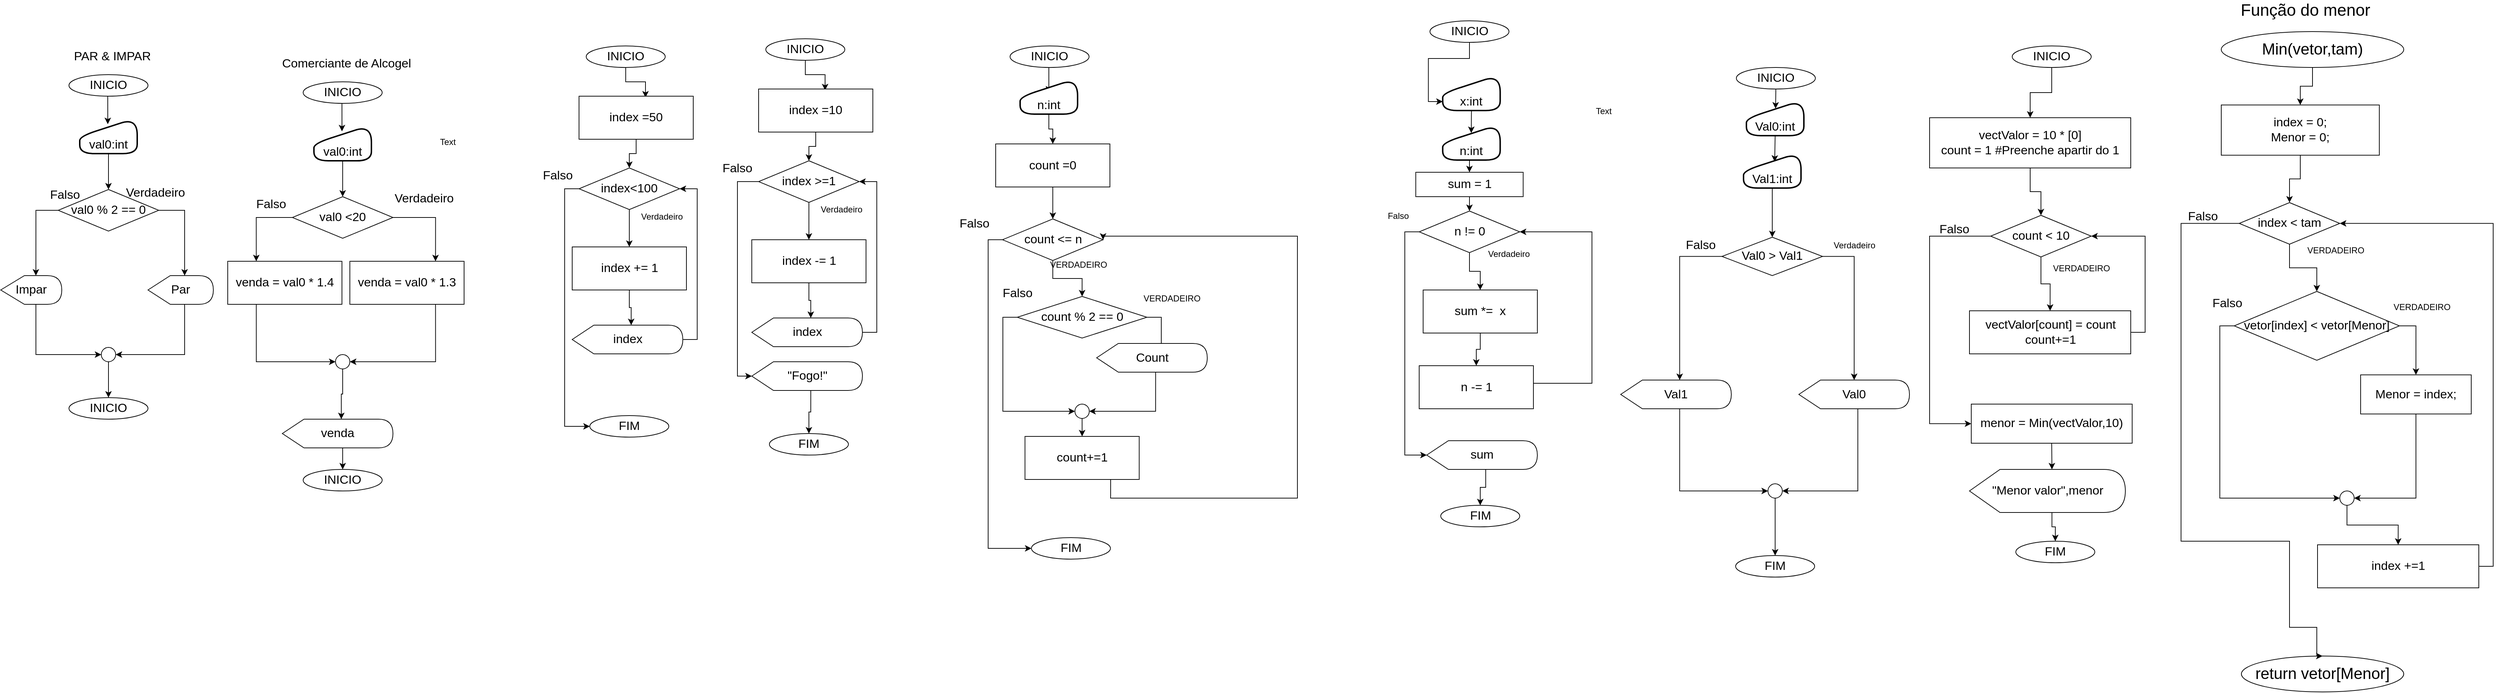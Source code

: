 <mxfile version="13.1.6" type="github" pages="4">
  <diagram id="C5RBs43oDa-KdzZeNtuy" name="Page-1">
    <mxGraphModel dx="1583" dy="1820" grid="1" gridSize="10" guides="1" tooltips="1" connect="1" arrows="1" fold="1" page="1" pageScale="1" pageWidth="827" pageHeight="1169" math="0" shadow="0">
      <root>
        <mxCell id="WIyWlLk6GJQsqaUBKTNV-0" />
        <mxCell id="WIyWlLk6GJQsqaUBKTNV-1" parent="WIyWlLk6GJQsqaUBKTNV-0" />
        <mxCell id="8IQMpSymh2OKNN8EFJxy-3" style="edgeStyle=orthogonalEdgeStyle;rounded=0;orthogonalLoop=1;jettySize=auto;html=1;exitX=0.5;exitY=1;exitDx=0;exitDy=0;entryX=0.488;entryY=0.18;entryDx=0;entryDy=0;entryPerimeter=0;fontSize=17;" parent="WIyWlLk6GJQsqaUBKTNV-1" source="8IQMpSymh2OKNN8EFJxy-0" target="8IQMpSymh2OKNN8EFJxy-1" edge="1">
          <mxGeometry relative="1" as="geometry" />
        </mxCell>
        <mxCell id="8IQMpSymh2OKNN8EFJxy-0" value="INICIO" style="ellipse;whiteSpace=wrap;html=1;fontSize=17;" parent="WIyWlLk6GJQsqaUBKTNV-1" vertex="1">
          <mxGeometry x="240" y="80" width="110" height="30" as="geometry" />
        </mxCell>
        <mxCell id="8IQMpSymh2OKNN8EFJxy-12" style="edgeStyle=orthogonalEdgeStyle;rounded=0;orthogonalLoop=1;jettySize=auto;html=1;exitX=0.5;exitY=1;exitDx=0;exitDy=0;entryX=0.5;entryY=0;entryDx=0;entryDy=0;fontSize=17;" parent="WIyWlLk6GJQsqaUBKTNV-1" source="8IQMpSymh2OKNN8EFJxy-1" target="8IQMpSymh2OKNN8EFJxy-6" edge="1">
          <mxGeometry relative="1" as="geometry" />
        </mxCell>
        <mxCell id="8IQMpSymh2OKNN8EFJxy-1" value="val0:int" style="html=1;strokeWidth=2;shape=manualInput;whiteSpace=wrap;rounded=1;size=26;arcSize=48;fontSize=17;align=center;verticalAlign=bottom;" parent="WIyWlLk6GJQsqaUBKTNV-1" vertex="1">
          <mxGeometry x="255" y="140" width="80" height="50" as="geometry" />
        </mxCell>
        <mxCell id="8IQMpSymh2OKNN8EFJxy-23" style="edgeStyle=orthogonalEdgeStyle;rounded=0;orthogonalLoop=1;jettySize=auto;html=1;exitX=1;exitY=0.5;exitDx=0;exitDy=0;entryX=0;entryY=0;entryDx=51;entryDy=0;entryPerimeter=0;fontSize=17;" parent="WIyWlLk6GJQsqaUBKTNV-1" source="8IQMpSymh2OKNN8EFJxy-6" target="8IQMpSymh2OKNN8EFJxy-19" edge="1">
          <mxGeometry relative="1" as="geometry" />
        </mxCell>
        <mxCell id="8IQMpSymh2OKNN8EFJxy-24" style="edgeStyle=orthogonalEdgeStyle;rounded=0;orthogonalLoop=1;jettySize=auto;html=1;exitX=0;exitY=0.5;exitDx=0;exitDy=0;entryX=0;entryY=0;entryDx=48.969;entryDy=0;entryPerimeter=0;fontSize=17;" parent="WIyWlLk6GJQsqaUBKTNV-1" source="8IQMpSymh2OKNN8EFJxy-6" target="8IQMpSymh2OKNN8EFJxy-16" edge="1">
          <mxGeometry relative="1" as="geometry" />
        </mxCell>
        <mxCell id="8IQMpSymh2OKNN8EFJxy-6" value="val0 % 2 == 0" style="rhombus;whiteSpace=wrap;html=1;fontSize=17;align=center;" parent="WIyWlLk6GJQsqaUBKTNV-1" vertex="1">
          <mxGeometry x="225" y="240" width="140" height="58" as="geometry" />
        </mxCell>
        <mxCell id="8IQMpSymh2OKNN8EFJxy-26" style="edgeStyle=orthogonalEdgeStyle;rounded=0;orthogonalLoop=1;jettySize=auto;html=1;exitX=0;exitY=0;exitDx=48.969;exitDy=40;exitPerimeter=0;fontSize=17;entryX=0;entryY=0.5;entryDx=0;entryDy=0;" parent="WIyWlLk6GJQsqaUBKTNV-1" source="8IQMpSymh2OKNN8EFJxy-16" target="8IQMpSymh2OKNN8EFJxy-20" edge="1">
          <mxGeometry relative="1" as="geometry">
            <mxPoint x="280" y="470" as="targetPoint" />
          </mxGeometry>
        </mxCell>
        <mxCell id="8IQMpSymh2OKNN8EFJxy-16" value="Impar" style="shape=display;whiteSpace=wrap;html=1;strokeColor=#000000;gradientColor=#ffffff;fontSize=17;align=center;size=0.388;" parent="WIyWlLk6GJQsqaUBKTNV-1" vertex="1">
          <mxGeometry x="145" y="360" width="85" height="40" as="geometry" />
        </mxCell>
        <mxCell id="8IQMpSymh2OKNN8EFJxy-17" value="&lt;span style=&quot;color: rgba(0 , 0 , 0 , 0) ; font-family: monospace ; font-size: 0px&quot;&gt;%3CmxGraphModel%3E%3Croot%3E%3CmxCell%20id%3D%220%22%2F%3E%3CmxCell%20id%3D%221%22%20parent%3D%220%22%2F%3E%3CmxCell%20id%3D%222%22%20value%3D%22%22%20style%3D%22shape%3Ddisplay%3BwhiteSpace%3Dwrap%3Bhtml%3D1%3BstrokeColor%3D%23000000%3BgradientColor%3D%23ffffff%3BfontSize%3D17%3Balign%3Dcenter%3B%22%20vertex%3D%221%22%20parent%3D%221%22%3E%3CmxGeometry%20x%3D%22145%22%20y%3D%22360%22%20width%3D%2280%22%20height%3D%2240%22%20as%3D%22geometry%22%2F%3E%3C%2FmxCell%3E%3C%2Froot%3E%3C%2FmxGraphModel%3E&lt;/span&gt;" style="text;html=1;align=center;verticalAlign=middle;resizable=0;points=[];autosize=1;fontSize=17;" parent="WIyWlLk6GJQsqaUBKTNV-1" vertex="1">
          <mxGeometry x="451" y="372" width="20" height="30" as="geometry" />
        </mxCell>
        <mxCell id="8IQMpSymh2OKNN8EFJxy-18" value="&lt;span style=&quot;color: rgba(0 , 0 , 0 , 0) ; font-family: monospace ; font-size: 0px&quot;&gt;%3CmxGraphModel%3E%3Croot%3E%3CmxCell%20id%3D%220%22%2F%3E%3CmxCell%20id%3D%221%22%20parent%3D%220%22%2F%3E%3CmxCell%20id%3D%222%22%20value%3D%22%22%20style%3D%22shape%3Ddisplay%3BwhiteSpace%3Dwrap%3Bhtml%3D1%3BstrokeColor%3D%23000000%3BgradientColor%3D%23ffffff%3BfontSize%3D17%3Balign%3Dcenter%3B%22%20vertex%3D%221%22%20parent%3D%221%22%3E%3CmxGeometry%20x%3D%22145%22%20y%3D%22360%22%20width%3D%2280%22%20height%3D%2240%22%20as%3D%22geometry%22%2F%3E%3C%2FmxCell%3E%3C%2Froot%3E%3C%2FmxGraphModel%3E&lt;/span&gt;" style="text;html=1;align=center;verticalAlign=middle;resizable=0;points=[];autosize=1;fontSize=17;" parent="WIyWlLk6GJQsqaUBKTNV-1" vertex="1">
          <mxGeometry x="529" y="434" width="20" height="30" as="geometry" />
        </mxCell>
        <mxCell id="8IQMpSymh2OKNN8EFJxy-25" style="edgeStyle=orthogonalEdgeStyle;rounded=0;orthogonalLoop=1;jettySize=auto;html=1;exitX=0;exitY=0;exitDx=51;exitDy=40;exitPerimeter=0;entryX=1;entryY=0.5;entryDx=0;entryDy=0;fontSize=17;" parent="WIyWlLk6GJQsqaUBKTNV-1" source="8IQMpSymh2OKNN8EFJxy-19" target="8IQMpSymh2OKNN8EFJxy-20" edge="1">
          <mxGeometry relative="1" as="geometry" />
        </mxCell>
        <mxCell id="8IQMpSymh2OKNN8EFJxy-19" value="Par" style="shape=display;whiteSpace=wrap;html=1;strokeColor=#000000;gradientColor=#ffffff;fontSize=17;align=center;size=0.341;" parent="WIyWlLk6GJQsqaUBKTNV-1" vertex="1">
          <mxGeometry x="350" y="360" width="91" height="40" as="geometry" />
        </mxCell>
        <mxCell id="8IQMpSymh2OKNN8EFJxy-27" style="edgeStyle=orthogonalEdgeStyle;rounded=0;orthogonalLoop=1;jettySize=auto;html=1;exitX=0.5;exitY=1;exitDx=0;exitDy=0;entryX=0.5;entryY=0;entryDx=0;entryDy=0;fontSize=17;" parent="WIyWlLk6GJQsqaUBKTNV-1" source="8IQMpSymh2OKNN8EFJxy-20" target="8IQMpSymh2OKNN8EFJxy-22" edge="1">
          <mxGeometry relative="1" as="geometry" />
        </mxCell>
        <mxCell id="8IQMpSymh2OKNN8EFJxy-20" value="" style="ellipse;whiteSpace=wrap;html=1;aspect=fixed;strokeColor=#000000;gradientColor=#ffffff;fontSize=17;align=center;" parent="WIyWlLk6GJQsqaUBKTNV-1" vertex="1">
          <mxGeometry x="285" y="460" width="20" height="20" as="geometry" />
        </mxCell>
        <mxCell id="8IQMpSymh2OKNN8EFJxy-22" value="INICIO" style="ellipse;whiteSpace=wrap;html=1;fontSize=17;" parent="WIyWlLk6GJQsqaUBKTNV-1" vertex="1">
          <mxGeometry x="240" y="530" width="110" height="30" as="geometry" />
        </mxCell>
        <mxCell id="8IQMpSymh2OKNN8EFJxy-28" value="PAR &amp;amp; IMPAR" style="text;html=1;align=center;verticalAlign=middle;resizable=0;points=[];autosize=1;fontSize=17;" parent="WIyWlLk6GJQsqaUBKTNV-1" vertex="1">
          <mxGeometry x="240" y="40" width="120" height="30" as="geometry" />
        </mxCell>
        <mxCell id="8IQMpSymh2OKNN8EFJxy-33" style="edgeStyle=orthogonalEdgeStyle;rounded=0;orthogonalLoop=1;jettySize=auto;html=1;exitX=0.5;exitY=1;exitDx=0;exitDy=0;entryX=0.488;entryY=0.18;entryDx=0;entryDy=0;entryPerimeter=0;fontSize=17;" parent="WIyWlLk6GJQsqaUBKTNV-1" source="8IQMpSymh2OKNN8EFJxy-34" target="8IQMpSymh2OKNN8EFJxy-36" edge="1">
          <mxGeometry relative="1" as="geometry" />
        </mxCell>
        <mxCell id="8IQMpSymh2OKNN8EFJxy-34" value="INICIO" style="ellipse;whiteSpace=wrap;html=1;fontSize=17;" parent="WIyWlLk6GJQsqaUBKTNV-1" vertex="1">
          <mxGeometry x="566" y="90" width="110" height="30" as="geometry" />
        </mxCell>
        <mxCell id="8IQMpSymh2OKNN8EFJxy-35" style="edgeStyle=orthogonalEdgeStyle;rounded=0;orthogonalLoop=1;jettySize=auto;html=1;exitX=0.5;exitY=1;exitDx=0;exitDy=0;entryX=0.5;entryY=0;entryDx=0;entryDy=0;fontSize=17;" parent="WIyWlLk6GJQsqaUBKTNV-1" source="8IQMpSymh2OKNN8EFJxy-36" target="8IQMpSymh2OKNN8EFJxy-39" edge="1">
          <mxGeometry relative="1" as="geometry" />
        </mxCell>
        <mxCell id="8IQMpSymh2OKNN8EFJxy-36" value="val0:int" style="html=1;strokeWidth=2;shape=manualInput;whiteSpace=wrap;rounded=1;size=26;arcSize=48;fontSize=17;align=center;verticalAlign=bottom;" parent="WIyWlLk6GJQsqaUBKTNV-1" vertex="1">
          <mxGeometry x="581" y="150" width="80" height="50" as="geometry" />
        </mxCell>
        <mxCell id="8IQMpSymh2OKNN8EFJxy-56" style="edgeStyle=orthogonalEdgeStyle;rounded=0;orthogonalLoop=1;jettySize=auto;html=1;exitX=1;exitY=0.5;exitDx=0;exitDy=0;entryX=0.75;entryY=0;entryDx=0;entryDy=0;fontSize=17;" parent="WIyWlLk6GJQsqaUBKTNV-1" source="8IQMpSymh2OKNN8EFJxy-39" target="8IQMpSymh2OKNN8EFJxy-55" edge="1">
          <mxGeometry relative="1" as="geometry" />
        </mxCell>
        <mxCell id="8IQMpSymh2OKNN8EFJxy-57" style="edgeStyle=orthogonalEdgeStyle;rounded=0;orthogonalLoop=1;jettySize=auto;html=1;exitX=0;exitY=0.5;exitDx=0;exitDy=0;entryX=0.25;entryY=0;entryDx=0;entryDy=0;fontSize=17;" parent="WIyWlLk6GJQsqaUBKTNV-1" source="8IQMpSymh2OKNN8EFJxy-39" target="8IQMpSymh2OKNN8EFJxy-54" edge="1">
          <mxGeometry relative="1" as="geometry" />
        </mxCell>
        <mxCell id="8IQMpSymh2OKNN8EFJxy-39" value="val0 &amp;lt;20" style="rhombus;whiteSpace=wrap;html=1;fontSize=17;align=center;" parent="WIyWlLk6GJQsqaUBKTNV-1" vertex="1">
          <mxGeometry x="551" y="250" width="140" height="58" as="geometry" />
        </mxCell>
        <mxCell id="8IQMpSymh2OKNN8EFJxy-62" style="edgeStyle=orthogonalEdgeStyle;rounded=0;orthogonalLoop=1;jettySize=auto;html=1;exitX=0.5;exitY=1;exitDx=0;exitDy=0;entryX=0;entryY=0;entryDx=82.118;entryDy=0;entryPerimeter=0;fontSize=17;" parent="WIyWlLk6GJQsqaUBKTNV-1" source="8IQMpSymh2OKNN8EFJxy-45" target="8IQMpSymh2OKNN8EFJxy-61" edge="1">
          <mxGeometry relative="1" as="geometry" />
        </mxCell>
        <mxCell id="8IQMpSymh2OKNN8EFJxy-45" value="" style="ellipse;whiteSpace=wrap;html=1;aspect=fixed;strokeColor=#000000;gradientColor=#ffffff;fontSize=17;align=center;" parent="WIyWlLk6GJQsqaUBKTNV-1" vertex="1">
          <mxGeometry x="611" y="470" width="20" height="20" as="geometry" />
        </mxCell>
        <mxCell id="8IQMpSymh2OKNN8EFJxy-46" value="INICIO" style="ellipse;whiteSpace=wrap;html=1;fontSize=17;" parent="WIyWlLk6GJQsqaUBKTNV-1" vertex="1">
          <mxGeometry x="566" y="630" width="110" height="30" as="geometry" />
        </mxCell>
        <mxCell id="8IQMpSymh2OKNN8EFJxy-47" value="Comerciante de Alcogel" style="text;html=1;align=center;verticalAlign=middle;resizable=0;points=[];autosize=1;fontSize=17;" parent="WIyWlLk6GJQsqaUBKTNV-1" vertex="1">
          <mxGeometry x="526" y="50" width="200" height="30" as="geometry" />
        </mxCell>
        <mxCell id="8IQMpSymh2OKNN8EFJxy-52" value="Verdadeiro" style="text;html=1;align=center;verticalAlign=middle;resizable=0;points=[];autosize=1;fontSize=17;" parent="WIyWlLk6GJQsqaUBKTNV-1" vertex="1">
          <mxGeometry x="310" y="230" width="100" height="30" as="geometry" />
        </mxCell>
        <mxCell id="8IQMpSymh2OKNN8EFJxy-53" value="Falso" style="text;html=1;align=center;verticalAlign=middle;resizable=0;points=[];autosize=1;fontSize=17;" parent="WIyWlLk6GJQsqaUBKTNV-1" vertex="1">
          <mxGeometry x="204" y="233" width="60" height="30" as="geometry" />
        </mxCell>
        <mxCell id="8IQMpSymh2OKNN8EFJxy-58" style="edgeStyle=orthogonalEdgeStyle;rounded=0;orthogonalLoop=1;jettySize=auto;html=1;exitX=0.25;exitY=1;exitDx=0;exitDy=0;fontSize=17;entryX=0;entryY=0.5;entryDx=0;entryDy=0;" parent="WIyWlLk6GJQsqaUBKTNV-1" source="8IQMpSymh2OKNN8EFJxy-54" target="8IQMpSymh2OKNN8EFJxy-45" edge="1">
          <mxGeometry relative="1" as="geometry">
            <mxPoint x="630" y="500" as="targetPoint" />
          </mxGeometry>
        </mxCell>
        <mxCell id="8IQMpSymh2OKNN8EFJxy-54" value="venda = val0 * 1.4" style="rounded=0;whiteSpace=wrap;html=1;strokeColor=#000000;gradientColor=#ffffff;fontSize=17;align=center;" parent="WIyWlLk6GJQsqaUBKTNV-1" vertex="1">
          <mxGeometry x="461" y="340" width="159" height="60" as="geometry" />
        </mxCell>
        <mxCell id="8IQMpSymh2OKNN8EFJxy-59" style="edgeStyle=orthogonalEdgeStyle;rounded=0;orthogonalLoop=1;jettySize=auto;html=1;exitX=0.75;exitY=1;exitDx=0;exitDy=0;fontSize=17;entryX=1;entryY=0.5;entryDx=0;entryDy=0;" parent="WIyWlLk6GJQsqaUBKTNV-1" source="8IQMpSymh2OKNN8EFJxy-55" target="8IQMpSymh2OKNN8EFJxy-45" edge="1">
          <mxGeometry relative="1" as="geometry">
            <mxPoint x="720" y="470" as="targetPoint" />
          </mxGeometry>
        </mxCell>
        <mxCell id="8IQMpSymh2OKNN8EFJxy-55" value="venda = val0 * 1.3" style="rounded=0;whiteSpace=wrap;html=1;strokeColor=#000000;gradientColor=#ffffff;fontSize=17;align=center;" parent="WIyWlLk6GJQsqaUBKTNV-1" vertex="1">
          <mxGeometry x="631" y="340" width="159" height="60" as="geometry" />
        </mxCell>
        <mxCell id="8IQMpSymh2OKNN8EFJxy-63" style="edgeStyle=orthogonalEdgeStyle;rounded=0;orthogonalLoop=1;jettySize=auto;html=1;exitX=0;exitY=0;exitDx=82.118;exitDy=40;exitPerimeter=0;entryX=0.5;entryY=0;entryDx=0;entryDy=0;fontSize=17;" parent="WIyWlLk6GJQsqaUBKTNV-1" source="8IQMpSymh2OKNN8EFJxy-61" target="8IQMpSymh2OKNN8EFJxy-46" edge="1">
          <mxGeometry relative="1" as="geometry" />
        </mxCell>
        <mxCell id="8IQMpSymh2OKNN8EFJxy-61" value="venda" style="shape=display;whiteSpace=wrap;html=1;strokeColor=#000000;gradientColor=#ffffff;fontSize=17;align=center;size=0.196;" parent="WIyWlLk6GJQsqaUBKTNV-1" vertex="1">
          <mxGeometry x="537" y="560" width="154" height="40" as="geometry" />
        </mxCell>
        <mxCell id="8IQMpSymh2OKNN8EFJxy-67" value="Verdadeiro" style="text;html=1;align=center;verticalAlign=middle;resizable=0;points=[];autosize=1;fontSize=17;" parent="WIyWlLk6GJQsqaUBKTNV-1" vertex="1">
          <mxGeometry x="684" y="238" width="100" height="30" as="geometry" />
        </mxCell>
        <mxCell id="8IQMpSymh2OKNN8EFJxy-68" value="Falso" style="text;html=1;align=center;verticalAlign=middle;resizable=0;points=[];autosize=1;fontSize=17;" parent="WIyWlLk6GJQsqaUBKTNV-1" vertex="1">
          <mxGeometry x="491" y="246" width="60" height="30" as="geometry" />
        </mxCell>
        <mxCell id="opOJIOrN9AQZJIc9hUF1-0" value="Text" style="text;html=1;align=center;verticalAlign=middle;resizable=0;points=[];autosize=1;" parent="WIyWlLk6GJQsqaUBKTNV-1" vertex="1">
          <mxGeometry x="747" y="164" width="40" height="20" as="geometry" />
        </mxCell>
        <mxCell id="opOJIOrN9AQZJIc9hUF1-1" value="&lt;span style=&quot;color: rgba(0 , 0 , 0 , 0) ; font-family: monospace ; font-size: 0px&quot;&gt;%3CmxGraphModel%3E%3Croot%3E%3CmxCell%20id%3D%220%22%2F%3E%3CmxCell%20id%3D%221%22%20parent%3D%220%22%2F%3E%3CmxCell%20id%3D%222%22%20value%3D%22%22%20style%3D%22shape%3Ddisplay%3BwhiteSpace%3Dwrap%3Bhtml%3D1%3BstrokeColor%3D%23000000%3BgradientColor%3D%23ffffff%3BfontSize%3D17%3Balign%3Dcenter%3B%22%20vertex%3D%221%22%20parent%3D%221%22%3E%3CmxGeometry%20x%3D%22145%22%20y%3D%22360%22%20width%3D%2280%22%20height%3D%2240%22%20as%3D%22geometry%22%2F%3E%3C%2FmxCell%3E%3C%2Froot%3E%3C%2FmxGraphModel%3E&lt;/span&gt;" style="text;html=1;align=center;verticalAlign=middle;resizable=0;points=[];autosize=1;fontSize=17;" parent="WIyWlLk6GJQsqaUBKTNV-1" vertex="1">
          <mxGeometry x="928" y="394" width="20" height="30" as="geometry" />
        </mxCell>
        <mxCell id="opOJIOrN9AQZJIc9hUF1-27" value="&lt;span style=&quot;color: rgba(0 , 0 , 0 , 0) ; font-family: monospace ; font-size: 0px&quot;&gt;%3CmxGraphModel%3E%3Croot%3E%3CmxCell%20id%3D%220%22%2F%3E%3CmxCell%20id%3D%221%22%20parent%3D%220%22%2F%3E%3CmxCell%20id%3D%222%22%20value%3D%22%22%20style%3D%22shape%3Ddisplay%3BwhiteSpace%3Dwrap%3Bhtml%3D1%3BstrokeColor%3D%23000000%3BgradientColor%3D%23ffffff%3BfontSize%3D17%3Balign%3Dcenter%3B%22%20vertex%3D%221%22%20parent%3D%221%22%3E%3CmxGeometry%20x%3D%22145%22%20y%3D%22360%22%20width%3D%2280%22%20height%3D%2240%22%20as%3D%22geometry%22%2F%3E%3C%2FmxCell%3E%3C%2Froot%3E%3C%2FmxGraphModel%3E&lt;/span&gt;" style="text;html=1;align=center;verticalAlign=middle;resizable=0;points=[];autosize=1;fontSize=17;" parent="WIyWlLk6GJQsqaUBKTNV-1" vertex="1">
          <mxGeometry x="828" y="394" width="20" height="30" as="geometry" />
        </mxCell>
        <mxCell id="opOJIOrN9AQZJIc9hUF1-21" style="edgeStyle=orthogonalEdgeStyle;rounded=0;orthogonalLoop=1;jettySize=auto;html=1;exitX=0.5;exitY=1;exitDx=0;exitDy=0;entryX=0.582;entryY=0.031;entryDx=0;entryDy=0;entryPerimeter=0;" parent="WIyWlLk6GJQsqaUBKTNV-1" source="opOJIOrN9AQZJIc9hUF1-3" target="opOJIOrN9AQZJIc9hUF1-19" edge="1">
          <mxGeometry relative="1" as="geometry" />
        </mxCell>
        <mxCell id="opOJIOrN9AQZJIc9hUF1-3" value="INICIO" style="ellipse;whiteSpace=wrap;html=1;fontSize=17;" parent="WIyWlLk6GJQsqaUBKTNV-1" vertex="1">
          <mxGeometry x="960" y="40" width="110" height="30" as="geometry" />
        </mxCell>
        <mxCell id="opOJIOrN9AQZJIc9hUF1-34" style="edgeStyle=orthogonalEdgeStyle;rounded=0;orthogonalLoop=1;jettySize=auto;html=1;exitX=0;exitY=0.5;exitDx=0;exitDy=0;entryX=0;entryY=0.5;entryDx=0;entryDy=0;" parent="WIyWlLk6GJQsqaUBKTNV-1" source="opOJIOrN9AQZJIc9hUF1-8" target="opOJIOrN9AQZJIc9hUF1-11" edge="1">
          <mxGeometry relative="1" as="geometry" />
        </mxCell>
        <mxCell id="opOJIOrN9AQZJIc9hUF1-39" style="edgeStyle=orthogonalEdgeStyle;rounded=0;orthogonalLoop=1;jettySize=auto;html=1;exitX=0.5;exitY=1;exitDx=0;exitDy=0;entryX=0.5;entryY=0;entryDx=0;entryDy=0;" parent="WIyWlLk6GJQsqaUBKTNV-1" source="opOJIOrN9AQZJIc9hUF1-8" target="opOJIOrN9AQZJIc9hUF1-32" edge="1">
          <mxGeometry relative="1" as="geometry" />
        </mxCell>
        <mxCell id="opOJIOrN9AQZJIc9hUF1-8" value="index&amp;lt;100" style="rhombus;whiteSpace=wrap;html=1;fontSize=17;align=center;" parent="WIyWlLk6GJQsqaUBKTNV-1" vertex="1">
          <mxGeometry x="950" y="210" width="140" height="58" as="geometry" />
        </mxCell>
        <mxCell id="opOJIOrN9AQZJIc9hUF1-11" value="FIM" style="ellipse;whiteSpace=wrap;html=1;fontSize=17;" parent="WIyWlLk6GJQsqaUBKTNV-1" vertex="1">
          <mxGeometry x="965" y="555" width="110" height="30" as="geometry" />
        </mxCell>
        <mxCell id="opOJIOrN9AQZJIc9hUF1-17" value="Falso" style="text;html=1;align=center;verticalAlign=middle;resizable=0;points=[];autosize=1;fontSize=17;" parent="WIyWlLk6GJQsqaUBKTNV-1" vertex="1">
          <mxGeometry x="890" y="206" width="60" height="30" as="geometry" />
        </mxCell>
        <mxCell id="opOJIOrN9AQZJIc9hUF1-18" value="Verdadeiro" style="text;html=1;align=center;verticalAlign=middle;resizable=0;points=[];autosize=1;" parent="WIyWlLk6GJQsqaUBKTNV-1" vertex="1">
          <mxGeometry x="1029.5" y="268" width="70" height="20" as="geometry" />
        </mxCell>
        <mxCell id="opOJIOrN9AQZJIc9hUF1-23" style="edgeStyle=orthogonalEdgeStyle;rounded=0;orthogonalLoop=1;jettySize=auto;html=1;exitX=0.5;exitY=1;exitDx=0;exitDy=0;" parent="WIyWlLk6GJQsqaUBKTNV-1" source="opOJIOrN9AQZJIc9hUF1-19" target="opOJIOrN9AQZJIc9hUF1-8" edge="1">
          <mxGeometry relative="1" as="geometry" />
        </mxCell>
        <mxCell id="opOJIOrN9AQZJIc9hUF1-19" value="index =50" style="rounded=0;whiteSpace=wrap;html=1;strokeColor=#000000;gradientColor=#ffffff;fontSize=17;align=center;" parent="WIyWlLk6GJQsqaUBKTNV-1" vertex="1">
          <mxGeometry x="950" y="110" width="159" height="60" as="geometry" />
        </mxCell>
        <mxCell id="opOJIOrN9AQZJIc9hUF1-35" style="edgeStyle=orthogonalEdgeStyle;rounded=0;orthogonalLoop=1;jettySize=auto;html=1;exitX=0.5;exitY=1;exitDx=0;exitDy=0;entryX=0;entryY=0;entryDx=82.118;entryDy=0;entryPerimeter=0;" parent="WIyWlLk6GJQsqaUBKTNV-1" source="opOJIOrN9AQZJIc9hUF1-32" target="opOJIOrN9AQZJIc9hUF1-33" edge="1">
          <mxGeometry relative="1" as="geometry" />
        </mxCell>
        <mxCell id="opOJIOrN9AQZJIc9hUF1-32" value="index += 1" style="rounded=0;whiteSpace=wrap;html=1;strokeColor=#000000;gradientColor=#ffffff;fontSize=17;align=center;" parent="WIyWlLk6GJQsqaUBKTNV-1" vertex="1">
          <mxGeometry x="940.5" y="320" width="159" height="60" as="geometry" />
        </mxCell>
        <mxCell id="opOJIOrN9AQZJIc9hUF1-40" style="edgeStyle=orthogonalEdgeStyle;rounded=0;orthogonalLoop=1;jettySize=auto;html=1;exitX=1;exitY=0.5;exitDx=0;exitDy=0;exitPerimeter=0;entryX=1;entryY=0.5;entryDx=0;entryDy=0;" parent="WIyWlLk6GJQsqaUBKTNV-1" source="opOJIOrN9AQZJIc9hUF1-33" target="opOJIOrN9AQZJIc9hUF1-8" edge="1">
          <mxGeometry relative="1" as="geometry" />
        </mxCell>
        <mxCell id="opOJIOrN9AQZJIc9hUF1-33" value="index" style="shape=display;whiteSpace=wrap;html=1;strokeColor=#000000;gradientColor=#ffffff;fontSize=17;align=center;size=0.196;" parent="WIyWlLk6GJQsqaUBKTNV-1" vertex="1">
          <mxGeometry x="940.5" y="429" width="154" height="40" as="geometry" />
        </mxCell>
        <mxCell id="opOJIOrN9AQZJIc9hUF1-50" value="&lt;span style=&quot;color: rgba(0 , 0 , 0 , 0) ; font-family: monospace ; font-size: 0px&quot;&gt;%3CmxGraphModel%3E%3Croot%3E%3CmxCell%20id%3D%220%22%2F%3E%3CmxCell%20id%3D%221%22%20parent%3D%220%22%2F%3E%3CmxCell%20id%3D%222%22%20value%3D%22%22%20style%3D%22shape%3Ddisplay%3BwhiteSpace%3Dwrap%3Bhtml%3D1%3BstrokeColor%3D%23000000%3BgradientColor%3D%23ffffff%3BfontSize%3D17%3Balign%3Dcenter%3B%22%20vertex%3D%221%22%20parent%3D%221%22%3E%3CmxGeometry%20x%3D%22145%22%20y%3D%22360%22%20width%3D%2280%22%20height%3D%2240%22%20as%3D%22geometry%22%2F%3E%3C%2FmxCell%3E%3C%2Froot%3E%3C%2FmxGraphModel%3E&lt;/span&gt;" style="text;html=1;align=center;verticalAlign=middle;resizable=0;points=[];autosize=1;fontSize=17;" parent="WIyWlLk6GJQsqaUBKTNV-1" vertex="1">
          <mxGeometry x="1178" y="384" width="20" height="30" as="geometry" />
        </mxCell>
        <mxCell id="opOJIOrN9AQZJIc9hUF1-51" style="edgeStyle=orthogonalEdgeStyle;rounded=0;orthogonalLoop=1;jettySize=auto;html=1;exitX=0.5;exitY=1;exitDx=0;exitDy=0;entryX=0.582;entryY=0.031;entryDx=0;entryDy=0;entryPerimeter=0;" parent="WIyWlLk6GJQsqaUBKTNV-1" source="opOJIOrN9AQZJIc9hUF1-52" target="opOJIOrN9AQZJIc9hUF1-60" edge="1">
          <mxGeometry relative="1" as="geometry" />
        </mxCell>
        <mxCell id="opOJIOrN9AQZJIc9hUF1-52" value="INICIO" style="ellipse;whiteSpace=wrap;html=1;fontSize=17;" parent="WIyWlLk6GJQsqaUBKTNV-1" vertex="1">
          <mxGeometry x="1210" y="30" width="110" height="30" as="geometry" />
        </mxCell>
        <mxCell id="opOJIOrN9AQZJIc9hUF1-53" style="edgeStyle=orthogonalEdgeStyle;rounded=0;orthogonalLoop=1;jettySize=auto;html=1;exitX=0;exitY=0.5;exitDx=0;exitDy=0;entryX=0;entryY=0.5;entryDx=0;entryDy=0;entryPerimeter=0;" parent="WIyWlLk6GJQsqaUBKTNV-1" source="opOJIOrN9AQZJIc9hUF1-55" target="opOJIOrN9AQZJIc9hUF1-66" edge="1">
          <mxGeometry relative="1" as="geometry" />
        </mxCell>
        <mxCell id="opOJIOrN9AQZJIc9hUF1-54" style="edgeStyle=orthogonalEdgeStyle;rounded=0;orthogonalLoop=1;jettySize=auto;html=1;exitX=0.5;exitY=1;exitDx=0;exitDy=0;entryX=0.5;entryY=0;entryDx=0;entryDy=0;" parent="WIyWlLk6GJQsqaUBKTNV-1" source="opOJIOrN9AQZJIc9hUF1-55" target="opOJIOrN9AQZJIc9hUF1-62" edge="1">
          <mxGeometry relative="1" as="geometry" />
        </mxCell>
        <mxCell id="opOJIOrN9AQZJIc9hUF1-55" value="index &amp;gt;=1" style="rhombus;whiteSpace=wrap;html=1;fontSize=17;align=center;" parent="WIyWlLk6GJQsqaUBKTNV-1" vertex="1">
          <mxGeometry x="1200" y="200" width="140" height="58" as="geometry" />
        </mxCell>
        <mxCell id="opOJIOrN9AQZJIc9hUF1-56" value="FIM" style="ellipse;whiteSpace=wrap;html=1;fontSize=17;" parent="WIyWlLk6GJQsqaUBKTNV-1" vertex="1">
          <mxGeometry x="1215" y="580" width="110" height="30" as="geometry" />
        </mxCell>
        <mxCell id="opOJIOrN9AQZJIc9hUF1-57" value="Falso" style="text;html=1;align=center;verticalAlign=middle;resizable=0;points=[];autosize=1;fontSize=17;" parent="WIyWlLk6GJQsqaUBKTNV-1" vertex="1">
          <mxGeometry x="1140" y="196" width="60" height="30" as="geometry" />
        </mxCell>
        <mxCell id="opOJIOrN9AQZJIc9hUF1-58" value="Verdadeiro" style="text;html=1;align=center;verticalAlign=middle;resizable=0;points=[];autosize=1;" parent="WIyWlLk6GJQsqaUBKTNV-1" vertex="1">
          <mxGeometry x="1279.5" y="258" width="70" height="20" as="geometry" />
        </mxCell>
        <mxCell id="opOJIOrN9AQZJIc9hUF1-59" style="edgeStyle=orthogonalEdgeStyle;rounded=0;orthogonalLoop=1;jettySize=auto;html=1;exitX=0.5;exitY=1;exitDx=0;exitDy=0;" parent="WIyWlLk6GJQsqaUBKTNV-1" source="opOJIOrN9AQZJIc9hUF1-60" target="opOJIOrN9AQZJIc9hUF1-55" edge="1">
          <mxGeometry relative="1" as="geometry" />
        </mxCell>
        <mxCell id="opOJIOrN9AQZJIc9hUF1-60" value="index =10" style="rounded=0;whiteSpace=wrap;html=1;strokeColor=#000000;gradientColor=#ffffff;fontSize=17;align=center;" parent="WIyWlLk6GJQsqaUBKTNV-1" vertex="1">
          <mxGeometry x="1200" y="100" width="159" height="60" as="geometry" />
        </mxCell>
        <mxCell id="opOJIOrN9AQZJIc9hUF1-61" style="edgeStyle=orthogonalEdgeStyle;rounded=0;orthogonalLoop=1;jettySize=auto;html=1;exitX=0.5;exitY=1;exitDx=0;exitDy=0;entryX=0;entryY=0;entryDx=82.118;entryDy=0;entryPerimeter=0;" parent="WIyWlLk6GJQsqaUBKTNV-1" source="opOJIOrN9AQZJIc9hUF1-62" target="opOJIOrN9AQZJIc9hUF1-64" edge="1">
          <mxGeometry relative="1" as="geometry" />
        </mxCell>
        <mxCell id="opOJIOrN9AQZJIc9hUF1-62" value="index -= 1" style="rounded=0;whiteSpace=wrap;html=1;strokeColor=#000000;gradientColor=#ffffff;fontSize=17;align=center;" parent="WIyWlLk6GJQsqaUBKTNV-1" vertex="1">
          <mxGeometry x="1190.5" y="310" width="159" height="60" as="geometry" />
        </mxCell>
        <mxCell id="opOJIOrN9AQZJIc9hUF1-63" style="edgeStyle=orthogonalEdgeStyle;rounded=0;orthogonalLoop=1;jettySize=auto;html=1;exitX=1;exitY=0.5;exitDx=0;exitDy=0;exitPerimeter=0;entryX=1;entryY=0.5;entryDx=0;entryDy=0;" parent="WIyWlLk6GJQsqaUBKTNV-1" source="opOJIOrN9AQZJIc9hUF1-64" target="opOJIOrN9AQZJIc9hUF1-55" edge="1">
          <mxGeometry relative="1" as="geometry" />
        </mxCell>
        <mxCell id="opOJIOrN9AQZJIc9hUF1-64" value="index" style="shape=display;whiteSpace=wrap;html=1;strokeColor=#000000;gradientColor=#ffffff;fontSize=17;align=center;size=0.196;" parent="WIyWlLk6GJQsqaUBKTNV-1" vertex="1">
          <mxGeometry x="1190.5" y="419" width="154" height="40" as="geometry" />
        </mxCell>
        <mxCell id="opOJIOrN9AQZJIc9hUF1-69" style="edgeStyle=orthogonalEdgeStyle;rounded=0;orthogonalLoop=1;jettySize=auto;html=1;exitX=0;exitY=0;exitDx=82.118;exitDy=40;exitPerimeter=0;entryX=0.5;entryY=0;entryDx=0;entryDy=0;" parent="WIyWlLk6GJQsqaUBKTNV-1" source="opOJIOrN9AQZJIc9hUF1-66" target="opOJIOrN9AQZJIc9hUF1-56" edge="1">
          <mxGeometry relative="1" as="geometry" />
        </mxCell>
        <mxCell id="opOJIOrN9AQZJIc9hUF1-66" value="&quot;Fogo!&quot;" style="shape=display;whiteSpace=wrap;html=1;strokeColor=#000000;gradientColor=#ffffff;fontSize=17;align=center;size=0.196;" parent="WIyWlLk6GJQsqaUBKTNV-1" vertex="1">
          <mxGeometry x="1190.5" y="480" width="154" height="40" as="geometry" />
        </mxCell>
        <mxCell id="opOJIOrN9AQZJIc9hUF1-71" value="&lt;span style=&quot;color: rgba(0 , 0 , 0 , 0) ; font-family: monospace ; font-size: 0px&quot;&gt;%3CmxGraphModel%3E%3Croot%3E%3CmxCell%20id%3D%220%22%2F%3E%3CmxCell%20id%3D%221%22%20parent%3D%220%22%2F%3E%3CmxCell%20id%3D%222%22%20value%3D%22%22%20style%3D%22shape%3Ddisplay%3BwhiteSpace%3Dwrap%3Bhtml%3D1%3BstrokeColor%3D%23000000%3BgradientColor%3D%23ffffff%3BfontSize%3D17%3Balign%3Dcenter%3B%22%20vertex%3D%221%22%20parent%3D%221%22%3E%3CmxGeometry%20x%3D%22145%22%20y%3D%22360%22%20width%3D%2280%22%20height%3D%2240%22%20as%3D%22geometry%22%2F%3E%3C%2FmxCell%3E%3C%2Froot%3E%3C%2FmxGraphModel%3E&lt;/span&gt;" style="text;html=1;align=center;verticalAlign=middle;resizable=0;points=[];autosize=1;fontSize=17;" parent="WIyWlLk6GJQsqaUBKTNV-1" vertex="1">
          <mxGeometry x="2888" y="485.5" width="20" height="30" as="geometry" />
        </mxCell>
        <mxCell id="8CN2OBlR4lW8V8rFCAB3-26" style="edgeStyle=orthogonalEdgeStyle;rounded=0;orthogonalLoop=1;jettySize=auto;html=1;exitX=0.5;exitY=1;exitDx=0;exitDy=0;" parent="WIyWlLk6GJQsqaUBKTNV-1" source="opOJIOrN9AQZJIc9hUF1-73" target="opOJIOrN9AQZJIc9hUF1-81" edge="1">
          <mxGeometry relative="1" as="geometry" />
        </mxCell>
        <mxCell id="opOJIOrN9AQZJIc9hUF1-73" value="INICIO" style="ellipse;whiteSpace=wrap;html=1;fontSize=17;" parent="WIyWlLk6GJQsqaUBKTNV-1" vertex="1">
          <mxGeometry x="2945" y="40" width="110" height="30" as="geometry" />
        </mxCell>
        <mxCell id="opOJIOrN9AQZJIc9hUF1-75" style="edgeStyle=orthogonalEdgeStyle;rounded=0;orthogonalLoop=1;jettySize=auto;html=1;exitX=0.5;exitY=1;exitDx=0;exitDy=0;entryX=0.5;entryY=0;entryDx=0;entryDy=0;" parent="WIyWlLk6GJQsqaUBKTNV-1" source="opOJIOrN9AQZJIc9hUF1-76" target="opOJIOrN9AQZJIc9hUF1-104" edge="1">
          <mxGeometry relative="1" as="geometry">
            <mxPoint x="3041.03" y="414" as="targetPoint" />
          </mxGeometry>
        </mxCell>
        <mxCell id="8CN2OBlR4lW8V8rFCAB3-35" style="edgeStyle=orthogonalEdgeStyle;rounded=0;orthogonalLoop=1;jettySize=auto;html=1;exitX=0;exitY=0.5;exitDx=0;exitDy=0;entryX=0;entryY=0.5;entryDx=0;entryDy=0;" parent="WIyWlLk6GJQsqaUBKTNV-1" source="opOJIOrN9AQZJIc9hUF1-76" target="8CN2OBlR4lW8V8rFCAB3-28" edge="1">
          <mxGeometry relative="1" as="geometry">
            <mxPoint x="2850" y="560" as="targetPoint" />
            <Array as="points">
              <mxPoint x="2830" y="305" />
              <mxPoint x="2830" y="566" />
            </Array>
          </mxGeometry>
        </mxCell>
        <mxCell id="opOJIOrN9AQZJIc9hUF1-76" value="count &amp;lt; 10" style="rhombus;whiteSpace=wrap;html=1;fontSize=17;align=center;" parent="WIyWlLk6GJQsqaUBKTNV-1" vertex="1">
          <mxGeometry x="2915" y="276" width="140" height="58" as="geometry" />
        </mxCell>
        <mxCell id="opOJIOrN9AQZJIc9hUF1-77" value="FIM" style="ellipse;whiteSpace=wrap;html=1;fontSize=17;" parent="WIyWlLk6GJQsqaUBKTNV-1" vertex="1">
          <mxGeometry x="2950" y="730" width="110" height="30" as="geometry" />
        </mxCell>
        <mxCell id="opOJIOrN9AQZJIc9hUF1-78" value="Falso" style="text;html=1;align=center;verticalAlign=middle;resizable=0;points=[];autosize=1;fontSize=17;" parent="WIyWlLk6GJQsqaUBKTNV-1" vertex="1">
          <mxGeometry x="2834" y="281" width="60" height="30" as="geometry" />
        </mxCell>
        <mxCell id="opOJIOrN9AQZJIc9hUF1-79" value="VERDADEIRO" style="text;html=1;align=center;verticalAlign=middle;resizable=0;points=[];autosize=1;" parent="WIyWlLk6GJQsqaUBKTNV-1" vertex="1">
          <mxGeometry x="2996.03" y="340" width="90" height="20" as="geometry" />
        </mxCell>
        <mxCell id="opOJIOrN9AQZJIc9hUF1-80" style="edgeStyle=orthogonalEdgeStyle;rounded=0;orthogonalLoop=1;jettySize=auto;html=1;exitX=0.5;exitY=1;exitDx=0;exitDy=0;" parent="WIyWlLk6GJQsqaUBKTNV-1" source="opOJIOrN9AQZJIc9hUF1-81" target="opOJIOrN9AQZJIc9hUF1-76" edge="1">
          <mxGeometry relative="1" as="geometry" />
        </mxCell>
        <mxCell id="opOJIOrN9AQZJIc9hUF1-81" value="vectValor = 10 * [0]&lt;br&gt;count = 1 #Preenche apartir do 1" style="rounded=0;whiteSpace=wrap;html=1;strokeColor=#000000;gradientColor=#ffffff;fontSize=17;align=center;" parent="WIyWlLk6GJQsqaUBKTNV-1" vertex="1">
          <mxGeometry x="2830" y="140" width="280" height="70" as="geometry" />
        </mxCell>
        <mxCell id="8CN2OBlR4lW8V8rFCAB3-27" style="edgeStyle=orthogonalEdgeStyle;rounded=0;orthogonalLoop=1;jettySize=auto;html=1;exitX=1;exitY=0.5;exitDx=0;exitDy=0;entryX=1;entryY=0.5;entryDx=0;entryDy=0;" parent="WIyWlLk6GJQsqaUBKTNV-1" source="opOJIOrN9AQZJIc9hUF1-104" target="opOJIOrN9AQZJIc9hUF1-76" edge="1">
          <mxGeometry relative="1" as="geometry" />
        </mxCell>
        <mxCell id="opOJIOrN9AQZJIc9hUF1-104" value="vectValor[count] = count&lt;br&gt;count+=1" style="rounded=0;whiteSpace=wrap;html=1;strokeColor=#000000;gradientColor=#ffffff;fontSize=17;align=center;" parent="WIyWlLk6GJQsqaUBKTNV-1" vertex="1">
          <mxGeometry x="2885.5" y="409" width="224.5" height="60" as="geometry" />
        </mxCell>
        <mxCell id="GQp0-yjoh4TMVWHnIURu-16" value="&lt;span style=&quot;color: rgba(0 , 0 , 0 , 0) ; font-family: monospace ; font-size: 0px&quot;&gt;%3CmxGraphModel%3E%3Croot%3E%3CmxCell%20id%3D%220%22%2F%3E%3CmxCell%20id%3D%221%22%20parent%3D%220%22%2F%3E%3CmxCell%20id%3D%222%22%20value%3D%22%22%20style%3D%22shape%3Ddisplay%3BwhiteSpace%3Dwrap%3Bhtml%3D1%3BstrokeColor%3D%23000000%3BgradientColor%3D%23ffffff%3BfontSize%3D17%3Balign%3Dcenter%3B%22%20vertex%3D%221%22%20parent%3D%221%22%3E%3CmxGeometry%20x%3D%22145%22%20y%3D%22360%22%20width%3D%2280%22%20height%3D%2240%22%20as%3D%22geometry%22%2F%3E%3C%2FmxCell%3E%3C%2Froot%3E%3C%2FmxGraphModel%3E&lt;/span&gt;" style="text;html=1;align=center;verticalAlign=middle;resizable=0;points=[];autosize=1;fontSize=17;" parent="WIyWlLk6GJQsqaUBKTNV-1" vertex="1">
          <mxGeometry x="2097.5" y="454" width="20" height="30" as="geometry" />
        </mxCell>
        <mxCell id="GQp0-yjoh4TMVWHnIURu-44" value="" style="edgeStyle=orthogonalEdgeStyle;rounded=0;orthogonalLoop=1;jettySize=auto;html=1;entryX=0;entryY=0.75;entryDx=0;entryDy=0;" parent="WIyWlLk6GJQsqaUBKTNV-1" source="GQp0-yjoh4TMVWHnIURu-18" target="GQp0-yjoh4TMVWHnIURu-33" edge="1">
          <mxGeometry relative="1" as="geometry" />
        </mxCell>
        <mxCell id="GQp0-yjoh4TMVWHnIURu-18" value="INICIO" style="ellipse;whiteSpace=wrap;html=1;fontSize=17;" parent="WIyWlLk6GJQsqaUBKTNV-1" vertex="1">
          <mxGeometry x="2134.5" y="5" width="110" height="30" as="geometry" />
        </mxCell>
        <mxCell id="GQp0-yjoh4TMVWHnIURu-19" style="edgeStyle=orthogonalEdgeStyle;rounded=0;orthogonalLoop=1;jettySize=auto;html=1;exitX=0;exitY=0.5;exitDx=0;exitDy=0;entryX=0;entryY=0.5;entryDx=0;entryDy=0;entryPerimeter=0;" parent="WIyWlLk6GJQsqaUBKTNV-1" source="GQp0-yjoh4TMVWHnIURu-21" target="GQp0-yjoh4TMVWHnIURu-31" edge="1">
          <mxGeometry relative="1" as="geometry" />
        </mxCell>
        <mxCell id="GQp0-yjoh4TMVWHnIURu-20" style="edgeStyle=orthogonalEdgeStyle;rounded=0;orthogonalLoop=1;jettySize=auto;html=1;exitX=0.5;exitY=1;exitDx=0;exitDy=0;entryX=0.5;entryY=0;entryDx=0;entryDy=0;" parent="WIyWlLk6GJQsqaUBKTNV-1" source="GQp0-yjoh4TMVWHnIURu-21" target="GQp0-yjoh4TMVWHnIURu-27" edge="1">
          <mxGeometry relative="1" as="geometry" />
        </mxCell>
        <mxCell id="GQp0-yjoh4TMVWHnIURu-21" value="n != 0" style="rhombus;whiteSpace=wrap;html=1;fontSize=17;align=center;" parent="WIyWlLk6GJQsqaUBKTNV-1" vertex="1">
          <mxGeometry x="2119.5" y="270" width="140" height="58" as="geometry" />
        </mxCell>
        <mxCell id="GQp0-yjoh4TMVWHnIURu-22" value="FIM" style="ellipse;whiteSpace=wrap;html=1;fontSize=17;" parent="WIyWlLk6GJQsqaUBKTNV-1" vertex="1">
          <mxGeometry x="2149.5" y="680" width="110" height="30" as="geometry" />
        </mxCell>
        <mxCell id="GQp0-yjoh4TMVWHnIURu-23" value="Verdadeiro" style="text;html=1;align=center;verticalAlign=middle;resizable=0;points=[];autosize=1;" parent="WIyWlLk6GJQsqaUBKTNV-1" vertex="1">
          <mxGeometry x="2208.5" y="320" width="70" height="20" as="geometry" />
        </mxCell>
        <mxCell id="GQp0-yjoh4TMVWHnIURu-36" value="" style="edgeStyle=orthogonalEdgeStyle;rounded=0;orthogonalLoop=1;jettySize=auto;html=1;" parent="WIyWlLk6GJQsqaUBKTNV-1" source="GQp0-yjoh4TMVWHnIURu-27" target="GQp0-yjoh4TMVWHnIURu-35" edge="1">
          <mxGeometry relative="1" as="geometry" />
        </mxCell>
        <mxCell id="GQp0-yjoh4TMVWHnIURu-27" value="sum *=&amp;nbsp; x" style="rounded=0;whiteSpace=wrap;html=1;strokeColor=#000000;gradientColor=#ffffff;fontSize=17;align=center;" parent="WIyWlLk6GJQsqaUBKTNV-1" vertex="1">
          <mxGeometry x="2125" y="380" width="159" height="60" as="geometry" />
        </mxCell>
        <mxCell id="GQp0-yjoh4TMVWHnIURu-30" style="edgeStyle=orthogonalEdgeStyle;rounded=0;orthogonalLoop=1;jettySize=auto;html=1;exitX=0;exitY=0;exitDx=82.118;exitDy=40;exitPerimeter=0;entryX=0.5;entryY=0;entryDx=0;entryDy=0;" parent="WIyWlLk6GJQsqaUBKTNV-1" source="GQp0-yjoh4TMVWHnIURu-31" target="GQp0-yjoh4TMVWHnIURu-22" edge="1">
          <mxGeometry relative="1" as="geometry" />
        </mxCell>
        <mxCell id="GQp0-yjoh4TMVWHnIURu-31" value="sum" style="shape=display;whiteSpace=wrap;html=1;strokeColor=#000000;gradientColor=#ffffff;fontSize=17;align=center;size=0.196;" parent="WIyWlLk6GJQsqaUBKTNV-1" vertex="1">
          <mxGeometry x="2130" y="590" width="154" height="40" as="geometry" />
        </mxCell>
        <mxCell id="GQp0-yjoh4TMVWHnIURu-45" style="edgeStyle=orthogonalEdgeStyle;rounded=0;orthogonalLoop=1;jettySize=auto;html=1;exitX=0.5;exitY=1;exitDx=0;exitDy=0;entryX=0.497;entryY=0.247;entryDx=0;entryDy=0;entryPerimeter=0;" parent="WIyWlLk6GJQsqaUBKTNV-1" source="GQp0-yjoh4TMVWHnIURu-33" target="GQp0-yjoh4TMVWHnIURu-34" edge="1">
          <mxGeometry relative="1" as="geometry" />
        </mxCell>
        <mxCell id="GQp0-yjoh4TMVWHnIURu-33" value="x:int" style="html=1;strokeWidth=2;shape=manualInput;whiteSpace=wrap;rounded=1;size=26;arcSize=48;fontSize=17;align=center;verticalAlign=bottom;" parent="WIyWlLk6GJQsqaUBKTNV-1" vertex="1">
          <mxGeometry x="2152.25" y="80" width="80" height="50" as="geometry" />
        </mxCell>
        <mxCell id="GQp0-yjoh4TMVWHnIURu-46" style="edgeStyle=orthogonalEdgeStyle;rounded=0;orthogonalLoop=1;jettySize=auto;html=1;exitX=0.5;exitY=1;exitDx=0;exitDy=0;entryX=0.5;entryY=0;entryDx=0;entryDy=0;" parent="WIyWlLk6GJQsqaUBKTNV-1" source="GQp0-yjoh4TMVWHnIURu-34" target="GQp0-yjoh4TMVWHnIURu-39" edge="1">
          <mxGeometry relative="1" as="geometry" />
        </mxCell>
        <mxCell id="GQp0-yjoh4TMVWHnIURu-34" value="n:int" style="html=1;strokeWidth=2;shape=manualInput;whiteSpace=wrap;rounded=1;size=26;arcSize=48;fontSize=17;align=center;verticalAlign=bottom;" parent="WIyWlLk6GJQsqaUBKTNV-1" vertex="1">
          <mxGeometry x="2152.25" y="149" width="80" height="50" as="geometry" />
        </mxCell>
        <mxCell id="GQp0-yjoh4TMVWHnIURu-38" value="" style="edgeStyle=orthogonalEdgeStyle;rounded=0;orthogonalLoop=1;jettySize=auto;html=1;entryX=1;entryY=0.5;entryDx=0;entryDy=0;exitX=1;exitY=0.5;exitDx=0;exitDy=0;" parent="WIyWlLk6GJQsqaUBKTNV-1" source="GQp0-yjoh4TMVWHnIURu-35" target="GQp0-yjoh4TMVWHnIURu-21" edge="1">
          <mxGeometry relative="1" as="geometry">
            <mxPoint x="2300" y="540" as="sourcePoint" />
            <mxPoint x="2340" y="290" as="targetPoint" />
            <Array as="points">
              <mxPoint x="2360" y="510" />
              <mxPoint x="2360" y="299" />
            </Array>
          </mxGeometry>
        </mxCell>
        <mxCell id="GQp0-yjoh4TMVWHnIURu-35" value="n -= 1" style="rounded=0;whiteSpace=wrap;html=1;strokeColor=#000000;gradientColor=#ffffff;fontSize=17;align=center;" parent="WIyWlLk6GJQsqaUBKTNV-1" vertex="1">
          <mxGeometry x="2119.5" y="485.5" width="159" height="60" as="geometry" />
        </mxCell>
        <mxCell id="GQp0-yjoh4TMVWHnIURu-47" style="edgeStyle=orthogonalEdgeStyle;rounded=0;orthogonalLoop=1;jettySize=auto;html=1;exitX=0.5;exitY=1;exitDx=0;exitDy=0;entryX=0.5;entryY=0;entryDx=0;entryDy=0;" parent="WIyWlLk6GJQsqaUBKTNV-1" source="GQp0-yjoh4TMVWHnIURu-39" target="GQp0-yjoh4TMVWHnIURu-21" edge="1">
          <mxGeometry relative="1" as="geometry" />
        </mxCell>
        <mxCell id="GQp0-yjoh4TMVWHnIURu-39" value="sum = 1" style="rounded=0;whiteSpace=wrap;html=1;strokeColor=#000000;gradientColor=#ffffff;fontSize=17;align=center;" parent="WIyWlLk6GJQsqaUBKTNV-1" vertex="1">
          <mxGeometry x="2114.75" y="216" width="149.5" height="34" as="geometry" />
        </mxCell>
        <mxCell id="GQp0-yjoh4TMVWHnIURu-41" value="Text" style="text;html=1;align=center;verticalAlign=middle;resizable=0;points=[];autosize=1;" parent="WIyWlLk6GJQsqaUBKTNV-1" vertex="1">
          <mxGeometry x="2356" y="121" width="40" height="20" as="geometry" />
        </mxCell>
        <mxCell id="GQp0-yjoh4TMVWHnIURu-48" value="Falso" style="text;html=1;align=center;verticalAlign=middle;resizable=0;points=[];autosize=1;" parent="WIyWlLk6GJQsqaUBKTNV-1" vertex="1">
          <mxGeometry x="2065" y="267" width="50" height="20" as="geometry" />
        </mxCell>
        <mxCell id="GQp0-yjoh4TMVWHnIURu-49" value="&lt;span style=&quot;color: rgba(0 , 0 , 0 , 0) ; font-family: monospace ; font-size: 0px&quot;&gt;%3CmxGraphModel%3E%3Croot%3E%3CmxCell%20id%3D%220%22%2F%3E%3CmxCell%20id%3D%221%22%20parent%3D%220%22%2F%3E%3CmxCell%20id%3D%222%22%20value%3D%22%22%20style%3D%22shape%3Ddisplay%3BwhiteSpace%3Dwrap%3Bhtml%3D1%3BstrokeColor%3D%23000000%3BgradientColor%3D%23ffffff%3BfontSize%3D17%3Balign%3Dcenter%3B%22%20vertex%3D%221%22%20parent%3D%221%22%3E%3CmxGeometry%20x%3D%22145%22%20y%3D%22360%22%20width%3D%2280%22%20height%3D%2240%22%20as%3D%22geometry%22%2F%3E%3C%2FmxCell%3E%3C%2Froot%3E%3C%2FmxGraphModel%3E&lt;/span&gt;" style="text;html=1;align=center;verticalAlign=middle;resizable=0;points=[];autosize=1;fontSize=17;" parent="WIyWlLk6GJQsqaUBKTNV-1" vertex="1">
          <mxGeometry x="2519" y="490.5" width="20" height="30" as="geometry" />
        </mxCell>
        <mxCell id="GQp0-yjoh4TMVWHnIURu-88" style="edgeStyle=orthogonalEdgeStyle;rounded=0;orthogonalLoop=1;jettySize=auto;html=1;exitX=0.5;exitY=1;exitDx=0;exitDy=0;entryX=0.507;entryY=0.245;entryDx=0;entryDy=0;entryPerimeter=0;" parent="WIyWlLk6GJQsqaUBKTNV-1" source="GQp0-yjoh4TMVWHnIURu-51" target="GQp0-yjoh4TMVWHnIURu-61" edge="1">
          <mxGeometry relative="1" as="geometry" />
        </mxCell>
        <mxCell id="GQp0-yjoh4TMVWHnIURu-51" value="INICIO" style="ellipse;whiteSpace=wrap;html=1;fontSize=17;" parent="WIyWlLk6GJQsqaUBKTNV-1" vertex="1">
          <mxGeometry x="2561" y="70" width="110" height="30" as="geometry" />
        </mxCell>
        <mxCell id="GQp0-yjoh4TMVWHnIURu-81" style="edgeStyle=orthogonalEdgeStyle;rounded=0;orthogonalLoop=1;jettySize=auto;html=1;exitX=1;exitY=0.5;exitDx=0;exitDy=0;" parent="WIyWlLk6GJQsqaUBKTNV-1" source="GQp0-yjoh4TMVWHnIURu-54" target="GQp0-yjoh4TMVWHnIURu-80" edge="1">
          <mxGeometry relative="1" as="geometry" />
        </mxCell>
        <mxCell id="GQp0-yjoh4TMVWHnIURu-54" value="Val0 &amp;gt; Val1" style="rhombus;whiteSpace=wrap;html=1;fontSize=17;align=center;" parent="WIyWlLk6GJQsqaUBKTNV-1" vertex="1">
          <mxGeometry x="2541" y="306.5" width="140" height="53.5" as="geometry" />
        </mxCell>
        <mxCell id="GQp0-yjoh4TMVWHnIURu-55" value="FIM" style="ellipse;whiteSpace=wrap;html=1;fontSize=17;" parent="WIyWlLk6GJQsqaUBKTNV-1" vertex="1">
          <mxGeometry x="2560" y="750" width="110" height="30" as="geometry" />
        </mxCell>
        <mxCell id="GQp0-yjoh4TMVWHnIURu-56" value="Falso" style="text;html=1;align=center;verticalAlign=middle;resizable=0;points=[];autosize=1;fontSize=17;" parent="WIyWlLk6GJQsqaUBKTNV-1" vertex="1">
          <mxGeometry x="2481" y="302.5" width="60" height="30" as="geometry" />
        </mxCell>
        <mxCell id="GQp0-yjoh4TMVWHnIURu-87" style="edgeStyle=orthogonalEdgeStyle;rounded=0;orthogonalLoop=1;jettySize=auto;html=1;exitX=0.5;exitY=1;exitDx=0;exitDy=0;entryX=0.542;entryY=0.267;entryDx=0;entryDy=0;entryPerimeter=0;" parent="WIyWlLk6GJQsqaUBKTNV-1" source="GQp0-yjoh4TMVWHnIURu-61" target="GQp0-yjoh4TMVWHnIURu-73" edge="1">
          <mxGeometry relative="1" as="geometry" />
        </mxCell>
        <mxCell id="GQp0-yjoh4TMVWHnIURu-61" value="Val0:int" style="html=1;strokeWidth=2;shape=manualInput;whiteSpace=wrap;rounded=1;size=26;arcSize=48;fontSize=17;align=center;verticalAlign=bottom;" parent="WIyWlLk6GJQsqaUBKTNV-1" vertex="1">
          <mxGeometry x="2575" y="115" width="80" height="50" as="geometry" />
        </mxCell>
        <mxCell id="GQp0-yjoh4TMVWHnIURu-86" style="edgeStyle=orthogonalEdgeStyle;rounded=0;orthogonalLoop=1;jettySize=auto;html=1;exitX=0.5;exitY=1;exitDx=0;exitDy=0;entryX=0.5;entryY=0;entryDx=0;entryDy=0;" parent="WIyWlLk6GJQsqaUBKTNV-1" source="GQp0-yjoh4TMVWHnIURu-73" target="GQp0-yjoh4TMVWHnIURu-54" edge="1">
          <mxGeometry relative="1" as="geometry" />
        </mxCell>
        <mxCell id="GQp0-yjoh4TMVWHnIURu-73" value="Val1:int" style="html=1;strokeWidth=2;shape=manualInput;whiteSpace=wrap;rounded=1;size=26;arcSize=48;fontSize=17;align=center;verticalAlign=bottom;" parent="WIyWlLk6GJQsqaUBKTNV-1" vertex="1">
          <mxGeometry x="2571" y="188" width="80" height="50" as="geometry" />
        </mxCell>
        <mxCell id="GQp0-yjoh4TMVWHnIURu-84" style="edgeStyle=orthogonalEdgeStyle;rounded=0;orthogonalLoop=1;jettySize=auto;html=1;exitX=0;exitY=0;exitDx=82.118;exitDy=40;exitPerimeter=0;entryX=0;entryY=0.5;entryDx=0;entryDy=0;" parent="WIyWlLk6GJQsqaUBKTNV-1" source="GQp0-yjoh4TMVWHnIURu-68" target="GQp0-yjoh4TMVWHnIURu-82" edge="1">
          <mxGeometry relative="1" as="geometry" />
        </mxCell>
        <mxCell id="GQp0-yjoh4TMVWHnIURu-68" value="Val1" style="shape=display;whiteSpace=wrap;html=1;strokeColor=#000000;gradientColor=#ffffff;fontSize=17;align=center;size=0.196;" parent="WIyWlLk6GJQsqaUBKTNV-1" vertex="1">
          <mxGeometry x="2400.0" y="505.5" width="154" height="40" as="geometry" />
        </mxCell>
        <mxCell id="GQp0-yjoh4TMVWHnIURu-77" style="edgeStyle=orthogonalEdgeStyle;rounded=0;orthogonalLoop=1;jettySize=auto;html=1;exitX=0;exitY=0.5;exitDx=0;exitDy=0;entryX=0;entryY=0;entryDx=82.118;entryDy=0;entryPerimeter=0;" parent="WIyWlLk6GJQsqaUBKTNV-1" source="GQp0-yjoh4TMVWHnIURu-54" target="GQp0-yjoh4TMVWHnIURu-68" edge="1">
          <mxGeometry relative="1" as="geometry">
            <mxPoint x="2541" y="333.25" as="sourcePoint" />
            <mxPoint x="2590.75" y="770" as="targetPoint" />
          </mxGeometry>
        </mxCell>
        <mxCell id="GQp0-yjoh4TMVWHnIURu-78" value="Verdadeiro" style="text;html=1;align=center;verticalAlign=middle;resizable=0;points=[];autosize=1;" parent="WIyWlLk6GJQsqaUBKTNV-1" vertex="1">
          <mxGeometry x="2690" y="307.5" width="70" height="20" as="geometry" />
        </mxCell>
        <mxCell id="GQp0-yjoh4TMVWHnIURu-83" style="edgeStyle=orthogonalEdgeStyle;rounded=0;orthogonalLoop=1;jettySize=auto;html=1;exitX=0;exitY=0;exitDx=82.118;exitDy=40;exitPerimeter=0;entryX=1;entryY=0.5;entryDx=0;entryDy=0;" parent="WIyWlLk6GJQsqaUBKTNV-1" source="GQp0-yjoh4TMVWHnIURu-80" target="GQp0-yjoh4TMVWHnIURu-82" edge="1">
          <mxGeometry relative="1" as="geometry" />
        </mxCell>
        <mxCell id="GQp0-yjoh4TMVWHnIURu-80" value="Val0" style="shape=display;whiteSpace=wrap;html=1;strokeColor=#000000;gradientColor=#ffffff;fontSize=17;align=center;size=0.196;" parent="WIyWlLk6GJQsqaUBKTNV-1" vertex="1">
          <mxGeometry x="2648.0" y="505.5" width="154" height="40" as="geometry" />
        </mxCell>
        <mxCell id="GQp0-yjoh4TMVWHnIURu-85" style="edgeStyle=orthogonalEdgeStyle;rounded=0;orthogonalLoop=1;jettySize=auto;html=1;exitX=0.5;exitY=1;exitDx=0;exitDy=0;entryX=0.5;entryY=0;entryDx=0;entryDy=0;" parent="WIyWlLk6GJQsqaUBKTNV-1" source="GQp0-yjoh4TMVWHnIURu-82" target="GQp0-yjoh4TMVWHnIURu-55" edge="1">
          <mxGeometry relative="1" as="geometry" />
        </mxCell>
        <mxCell id="GQp0-yjoh4TMVWHnIURu-82" value="" style="ellipse;whiteSpace=wrap;html=1;aspect=fixed;strokeColor=#000000;gradientColor=#ffffff;fontSize=17;align=center;" parent="WIyWlLk6GJQsqaUBKTNV-1" vertex="1">
          <mxGeometry x="2605" y="650" width="20" height="20" as="geometry" />
        </mxCell>
        <mxCell id="8CN2OBlR4lW8V8rFCAB3-0" value="&lt;span style=&quot;color: rgba(0 , 0 , 0 , 0) ; font-family: monospace ; font-size: 0px&quot;&gt;%3CmxGraphModel%3E%3Croot%3E%3CmxCell%20id%3D%220%22%2F%3E%3CmxCell%20id%3D%221%22%20parent%3D%220%22%2F%3E%3CmxCell%20id%3D%222%22%20value%3D%22%22%20style%3D%22shape%3Ddisplay%3BwhiteSpace%3Dwrap%3Bhtml%3D1%3BstrokeColor%3D%23000000%3BgradientColor%3D%23ffffff%3BfontSize%3D17%3Balign%3Dcenter%3B%22%20vertex%3D%221%22%20parent%3D%221%22%3E%3CmxGeometry%20x%3D%22145%22%20y%3D%22360%22%20width%3D%2280%22%20height%3D%2240%22%20as%3D%22geometry%22%2F%3E%3C%2FmxCell%3E%3C%2Froot%3E%3C%2FmxGraphModel%3E&lt;/span&gt;" style="text;html=1;align=center;verticalAlign=middle;resizable=0;points=[];autosize=1;fontSize=17;" parent="WIyWlLk6GJQsqaUBKTNV-1" vertex="1">
          <mxGeometry x="1508" y="460.5" width="20" height="30" as="geometry" />
        </mxCell>
        <mxCell id="8CN2OBlR4lW8V8rFCAB3-1" style="edgeStyle=orthogonalEdgeStyle;rounded=0;orthogonalLoop=1;jettySize=auto;html=1;exitX=0.5;exitY=1;exitDx=0;exitDy=0;entryX=0.5;entryY=0.4;entryDx=0;entryDy=0;entryPerimeter=0;" parent="WIyWlLk6GJQsqaUBKTNV-1" source="8CN2OBlR4lW8V8rFCAB3-2" target="8CN2OBlR4lW8V8rFCAB3-12" edge="1">
          <mxGeometry relative="1" as="geometry" />
        </mxCell>
        <mxCell id="8CN2OBlR4lW8V8rFCAB3-2" value="INICIO" style="ellipse;whiteSpace=wrap;html=1;fontSize=17;" parent="WIyWlLk6GJQsqaUBKTNV-1" vertex="1">
          <mxGeometry x="1550" y="40" width="110" height="30" as="geometry" />
        </mxCell>
        <mxCell id="8CN2OBlR4lW8V8rFCAB3-3" style="edgeStyle=orthogonalEdgeStyle;rounded=0;orthogonalLoop=1;jettySize=auto;html=1;exitX=0;exitY=0.5;exitDx=0;exitDy=0;entryX=0;entryY=0.5;entryDx=0;entryDy=0;" parent="WIyWlLk6GJQsqaUBKTNV-1" source="8CN2OBlR4lW8V8rFCAB3-5" target="8CN2OBlR4lW8V8rFCAB3-6" edge="1">
          <mxGeometry relative="1" as="geometry" />
        </mxCell>
        <mxCell id="8CN2OBlR4lW8V8rFCAB3-4" style="edgeStyle=orthogonalEdgeStyle;rounded=0;orthogonalLoop=1;jettySize=auto;html=1;exitX=0.5;exitY=1;exitDx=0;exitDy=0;entryX=0.5;entryY=0;entryDx=0;entryDy=0;" parent="WIyWlLk6GJQsqaUBKTNV-1" source="8CN2OBlR4lW8V8rFCAB3-5" target="8CN2OBlR4lW8V8rFCAB3-15" edge="1">
          <mxGeometry relative="1" as="geometry">
            <mxPoint x="1600" y="386.5" as="targetPoint" />
          </mxGeometry>
        </mxCell>
        <mxCell id="8CN2OBlR4lW8V8rFCAB3-5" value="count &amp;lt;= n" style="rhombus;whiteSpace=wrap;html=1;fontSize=17;align=center;" parent="WIyWlLk6GJQsqaUBKTNV-1" vertex="1">
          <mxGeometry x="1539.5" y="281" width="140" height="58" as="geometry" />
        </mxCell>
        <mxCell id="8CN2OBlR4lW8V8rFCAB3-6" value="FIM" style="ellipse;whiteSpace=wrap;html=1;fontSize=17;" parent="WIyWlLk6GJQsqaUBKTNV-1" vertex="1">
          <mxGeometry x="1579.75" y="725" width="110" height="30" as="geometry" />
        </mxCell>
        <mxCell id="8CN2OBlR4lW8V8rFCAB3-7" value="Falso" style="text;html=1;align=center;verticalAlign=middle;resizable=0;points=[];autosize=1;fontSize=17;" parent="WIyWlLk6GJQsqaUBKTNV-1" vertex="1">
          <mxGeometry x="1470" y="272.5" width="60" height="30" as="geometry" />
        </mxCell>
        <mxCell id="8CN2OBlR4lW8V8rFCAB3-8" value="VERDADEIRO" style="text;html=1;align=center;verticalAlign=middle;resizable=0;points=[];autosize=1;" parent="WIyWlLk6GJQsqaUBKTNV-1" vertex="1">
          <mxGeometry x="1599.5" y="334.5" width="90" height="20" as="geometry" />
        </mxCell>
        <mxCell id="8CN2OBlR4lW8V8rFCAB3-9" style="edgeStyle=orthogonalEdgeStyle;rounded=0;orthogonalLoop=1;jettySize=auto;html=1;exitX=0.5;exitY=1;exitDx=0;exitDy=0;" parent="WIyWlLk6GJQsqaUBKTNV-1" source="8CN2OBlR4lW8V8rFCAB3-10" target="8CN2OBlR4lW8V8rFCAB3-5" edge="1">
          <mxGeometry relative="1" as="geometry" />
        </mxCell>
        <mxCell id="8CN2OBlR4lW8V8rFCAB3-10" value="count =0" style="rounded=0;whiteSpace=wrap;html=1;strokeColor=#000000;gradientColor=#ffffff;fontSize=17;align=center;" parent="WIyWlLk6GJQsqaUBKTNV-1" vertex="1">
          <mxGeometry x="1530" y="176.5" width="159" height="60" as="geometry" />
        </mxCell>
        <mxCell id="8CN2OBlR4lW8V8rFCAB3-11" style="edgeStyle=orthogonalEdgeStyle;rounded=0;orthogonalLoop=1;jettySize=auto;html=1;exitX=0.5;exitY=1;exitDx=0;exitDy=0;entryX=0.5;entryY=0;entryDx=0;entryDy=0;" parent="WIyWlLk6GJQsqaUBKTNV-1" source="8CN2OBlR4lW8V8rFCAB3-12" target="8CN2OBlR4lW8V8rFCAB3-10" edge="1">
          <mxGeometry relative="1" as="geometry" />
        </mxCell>
        <mxCell id="8CN2OBlR4lW8V8rFCAB3-12" value="n:int" style="html=1;strokeWidth=2;shape=manualInput;whiteSpace=wrap;rounded=1;size=26;arcSize=48;fontSize=17;align=center;verticalAlign=bottom;" parent="WIyWlLk6GJQsqaUBKTNV-1" vertex="1">
          <mxGeometry x="1564" y="85" width="80" height="50" as="geometry" />
        </mxCell>
        <mxCell id="8CN2OBlR4lW8V8rFCAB3-13" style="edgeStyle=orthogonalEdgeStyle;rounded=0;orthogonalLoop=1;jettySize=auto;html=1;exitX=1;exitY=0.5;exitDx=0;exitDy=0;" parent="WIyWlLk6GJQsqaUBKTNV-1" source="8CN2OBlR4lW8V8rFCAB3-15" target="8CN2OBlR4lW8V8rFCAB3-19" edge="1">
          <mxGeometry relative="1" as="geometry" />
        </mxCell>
        <mxCell id="8CN2OBlR4lW8V8rFCAB3-14" style="edgeStyle=orthogonalEdgeStyle;rounded=0;orthogonalLoop=1;jettySize=auto;html=1;exitX=0;exitY=0.5;exitDx=0;exitDy=0;entryX=0;entryY=0.5;entryDx=0;entryDy=0;" parent="WIyWlLk6GJQsqaUBKTNV-1" source="8CN2OBlR4lW8V8rFCAB3-15" target="8CN2OBlR4lW8V8rFCAB3-17" edge="1">
          <mxGeometry relative="1" as="geometry" />
        </mxCell>
        <mxCell id="8CN2OBlR4lW8V8rFCAB3-15" value="count % 2 == 0" style="rhombus;whiteSpace=wrap;html=1;fontSize=17;align=center;" parent="WIyWlLk6GJQsqaUBKTNV-1" vertex="1">
          <mxGeometry x="1560.03" y="389" width="180.5" height="58" as="geometry" />
        </mxCell>
        <mxCell id="8CN2OBlR4lW8V8rFCAB3-16" style="edgeStyle=orthogonalEdgeStyle;rounded=0;orthogonalLoop=1;jettySize=auto;html=1;exitX=0.5;exitY=1;exitDx=0;exitDy=0;" parent="WIyWlLk6GJQsqaUBKTNV-1" source="8CN2OBlR4lW8V8rFCAB3-17" target="8CN2OBlR4lW8V8rFCAB3-21" edge="1">
          <mxGeometry relative="1" as="geometry" />
        </mxCell>
        <mxCell id="8CN2OBlR4lW8V8rFCAB3-17" value="" style="ellipse;whiteSpace=wrap;html=1;aspect=fixed;strokeColor=#000000;gradientColor=#ffffff;fontSize=17;align=center;" parent="WIyWlLk6GJQsqaUBKTNV-1" vertex="1">
          <mxGeometry x="1640.28" y="539" width="20" height="20" as="geometry" />
        </mxCell>
        <mxCell id="8CN2OBlR4lW8V8rFCAB3-18" style="edgeStyle=orthogonalEdgeStyle;rounded=0;orthogonalLoop=1;jettySize=auto;html=1;exitX=0;exitY=0;exitDx=82.118;exitDy=40;exitPerimeter=0;entryX=1;entryY=0.5;entryDx=0;entryDy=0;" parent="WIyWlLk6GJQsqaUBKTNV-1" source="8CN2OBlR4lW8V8rFCAB3-19" target="8CN2OBlR4lW8V8rFCAB3-17" edge="1">
          <mxGeometry relative="1" as="geometry" />
        </mxCell>
        <mxCell id="8CN2OBlR4lW8V8rFCAB3-19" value="Count" style="shape=display;whiteSpace=wrap;html=1;strokeColor=#000000;gradientColor=#ffffff;fontSize=17;align=center;size=0.196;" parent="WIyWlLk6GJQsqaUBKTNV-1" vertex="1">
          <mxGeometry x="1670.53" y="454.5" width="154" height="40" as="geometry" />
        </mxCell>
        <mxCell id="8CN2OBlR4lW8V8rFCAB3-20" style="edgeStyle=orthogonalEdgeStyle;rounded=0;orthogonalLoop=1;jettySize=auto;html=1;exitX=0.75;exitY=1;exitDx=0;exitDy=0;entryX=1;entryY=0.5;entryDx=0;entryDy=0;" parent="WIyWlLk6GJQsqaUBKTNV-1" source="8CN2OBlR4lW8V8rFCAB3-21" target="8CN2OBlR4lW8V8rFCAB3-5" edge="1">
          <mxGeometry relative="1" as="geometry">
            <mxPoint x="1930" y="285" as="targetPoint" />
            <Array as="points">
              <mxPoint x="1690" y="670" />
              <mxPoint x="1950" y="670" />
              <mxPoint x="1950" y="305" />
            </Array>
          </mxGeometry>
        </mxCell>
        <mxCell id="8CN2OBlR4lW8V8rFCAB3-21" value="count+=1" style="rounded=0;whiteSpace=wrap;html=1;strokeColor=#000000;gradientColor=#ffffff;fontSize=17;align=center;" parent="WIyWlLk6GJQsqaUBKTNV-1" vertex="1">
          <mxGeometry x="1570.78" y="584" width="159" height="60" as="geometry" />
        </mxCell>
        <mxCell id="8CN2OBlR4lW8V8rFCAB3-22" value="VERDADEIRO" style="text;html=1;align=center;verticalAlign=middle;resizable=0;points=[];autosize=1;" parent="WIyWlLk6GJQsqaUBKTNV-1" vertex="1">
          <mxGeometry x="1729.78" y="382" width="90" height="20" as="geometry" />
        </mxCell>
        <mxCell id="8CN2OBlR4lW8V8rFCAB3-23" value="Falso" style="text;html=1;align=center;verticalAlign=middle;resizable=0;points=[];autosize=1;fontSize=17;" parent="WIyWlLk6GJQsqaUBKTNV-1" vertex="1">
          <mxGeometry x="1530" y="370" width="60" height="30" as="geometry" />
        </mxCell>
        <mxCell id="8CN2OBlR4lW8V8rFCAB3-65" style="edgeStyle=orthogonalEdgeStyle;rounded=0;orthogonalLoop=1;jettySize=auto;html=1;exitX=0.5;exitY=1;exitDx=0;exitDy=0;entryX=0;entryY=0;entryDx=114.802;entryDy=0;entryPerimeter=0;" parent="WIyWlLk6GJQsqaUBKTNV-1" source="8CN2OBlR4lW8V8rFCAB3-28" target="8CN2OBlR4lW8V8rFCAB3-61" edge="1">
          <mxGeometry relative="1" as="geometry" />
        </mxCell>
        <mxCell id="8CN2OBlR4lW8V8rFCAB3-28" value="menor = Min(vectValor,10)" style="rounded=0;whiteSpace=wrap;html=1;strokeColor=#000000;gradientColor=#ffffff;fontSize=17;align=center;" parent="WIyWlLk6GJQsqaUBKTNV-1" vertex="1">
          <mxGeometry x="2888" y="539" width="223.97" height="54.5" as="geometry" />
        </mxCell>
        <mxCell id="8CN2OBlR4lW8V8rFCAB3-59" style="edgeStyle=orthogonalEdgeStyle;rounded=0;orthogonalLoop=1;jettySize=auto;html=1;exitX=0.5;exitY=1;exitDx=0;exitDy=0;entryX=0.5;entryY=0;entryDx=0;entryDy=0;" parent="WIyWlLk6GJQsqaUBKTNV-1" source="8CN2OBlR4lW8V8rFCAB3-36" target="8CN2OBlR4lW8V8rFCAB3-44" edge="1">
          <mxGeometry relative="1" as="geometry" />
        </mxCell>
        <mxCell id="8CN2OBlR4lW8V8rFCAB3-36" value="&lt;font style=&quot;font-size: 22px&quot;&gt;Min(vetor,tam)&lt;/font&gt;" style="ellipse;whiteSpace=wrap;html=1;fontSize=17;" parent="WIyWlLk6GJQsqaUBKTNV-1" vertex="1">
          <mxGeometry x="3236" y="20" width="254" height="50" as="geometry" />
        </mxCell>
        <mxCell id="8CN2OBlR4lW8V8rFCAB3-37" value="&lt;font style=&quot;font-size: 22px&quot;&gt;return vetor[Menor]&lt;/font&gt;" style="ellipse;whiteSpace=wrap;html=1;fontSize=17;" parent="WIyWlLk6GJQsqaUBKTNV-1" vertex="1">
          <mxGeometry x="3264" y="890" width="226" height="50" as="geometry" />
        </mxCell>
        <mxCell id="8CN2OBlR4lW8V8rFCAB3-38" value="&lt;span style=&quot;color: rgba(0 , 0 , 0 , 0) ; font-family: monospace ; font-size: 0px&quot;&gt;%3CmxGraphModel%3E%3Croot%3E%3CmxCell%20id%3D%220%22%2F%3E%3CmxCell%20id%3D%221%22%20parent%3D%220%22%2F%3E%3CmxCell%20id%3D%222%22%20value%3D%22%22%20style%3D%22shape%3Ddisplay%3BwhiteSpace%3Dwrap%3Bhtml%3D1%3BstrokeColor%3D%23000000%3BgradientColor%3D%23ffffff%3BfontSize%3D17%3Balign%3Dcenter%3B%22%20vertex%3D%221%22%20parent%3D%221%22%3E%3CmxGeometry%20x%3D%22145%22%20y%3D%22360%22%20width%3D%2280%22%20height%3D%2240%22%20as%3D%22geometry%22%2F%3E%3C%2FmxCell%3E%3C%2Froot%3E%3C%2FmxGraphModel%3E&lt;/span&gt;" style="text;html=1;align=center;verticalAlign=middle;resizable=0;points=[];autosize=1;fontSize=17;" parent="WIyWlLk6GJQsqaUBKTNV-1" vertex="1">
          <mxGeometry x="3234" y="467.75" width="20" height="30" as="geometry" />
        </mxCell>
        <mxCell id="8CN2OBlR4lW8V8rFCAB3-48" style="edgeStyle=orthogonalEdgeStyle;rounded=0;orthogonalLoop=1;jettySize=auto;html=1;exitX=0;exitY=0.5;exitDx=0;exitDy=0;entryX=0.5;entryY=0;entryDx=0;entryDy=0;" parent="WIyWlLk6GJQsqaUBKTNV-1" source="8CN2OBlR4lW8V8rFCAB3-40" target="8CN2OBlR4lW8V8rFCAB3-37" edge="1">
          <mxGeometry relative="1" as="geometry">
            <Array as="points">
              <mxPoint x="3180" y="287" />
              <mxPoint x="3180" y="730" />
              <mxPoint x="3331" y="730" />
              <mxPoint x="3331" y="850" />
              <mxPoint x="3369" y="850" />
            </Array>
          </mxGeometry>
        </mxCell>
        <mxCell id="8CN2OBlR4lW8V8rFCAB3-50" style="edgeStyle=orthogonalEdgeStyle;rounded=0;orthogonalLoop=1;jettySize=auto;html=1;exitX=0.5;exitY=1;exitDx=0;exitDy=0;entryX=0.5;entryY=0;entryDx=0;entryDy=0;" parent="WIyWlLk6GJQsqaUBKTNV-1" source="8CN2OBlR4lW8V8rFCAB3-40" target="8CN2OBlR4lW8V8rFCAB3-49" edge="1">
          <mxGeometry relative="1" as="geometry" />
        </mxCell>
        <mxCell id="8CN2OBlR4lW8V8rFCAB3-40" value="index &amp;lt; tam" style="rhombus;whiteSpace=wrap;html=1;fontSize=17;align=center;" parent="WIyWlLk6GJQsqaUBKTNV-1" vertex="1">
          <mxGeometry x="3261" y="258.25" width="140" height="58" as="geometry" />
        </mxCell>
        <mxCell id="8CN2OBlR4lW8V8rFCAB3-41" value="Falso" style="text;html=1;align=center;verticalAlign=middle;resizable=0;points=[];autosize=1;fontSize=17;" parent="WIyWlLk6GJQsqaUBKTNV-1" vertex="1">
          <mxGeometry x="3180" y="263.25" width="60" height="30" as="geometry" />
        </mxCell>
        <mxCell id="8CN2OBlR4lW8V8rFCAB3-42" value="VERDADEIRO" style="text;html=1;align=center;verticalAlign=middle;resizable=0;points=[];autosize=1;" parent="WIyWlLk6GJQsqaUBKTNV-1" vertex="1">
          <mxGeometry x="3350" y="314.5" width="90" height="20" as="geometry" />
        </mxCell>
        <mxCell id="8CN2OBlR4lW8V8rFCAB3-43" style="edgeStyle=orthogonalEdgeStyle;rounded=0;orthogonalLoop=1;jettySize=auto;html=1;exitX=0.5;exitY=1;exitDx=0;exitDy=0;" parent="WIyWlLk6GJQsqaUBKTNV-1" source="8CN2OBlR4lW8V8rFCAB3-44" target="8CN2OBlR4lW8V8rFCAB3-40" edge="1">
          <mxGeometry relative="1" as="geometry" />
        </mxCell>
        <mxCell id="8CN2OBlR4lW8V8rFCAB3-44" value="index = 0;&lt;br&gt;Menor = 0;" style="rounded=0;whiteSpace=wrap;html=1;strokeColor=#000000;gradientColor=#ffffff;fontSize=17;align=center;" parent="WIyWlLk6GJQsqaUBKTNV-1" vertex="1">
          <mxGeometry x="3236" y="122.25" width="220" height="70" as="geometry" />
        </mxCell>
        <mxCell id="8CN2OBlR4lW8V8rFCAB3-45" style="edgeStyle=orthogonalEdgeStyle;rounded=0;orthogonalLoop=1;jettySize=auto;html=1;exitX=1;exitY=0.5;exitDx=0;exitDy=0;entryX=1;entryY=0.5;entryDx=0;entryDy=0;" parent="WIyWlLk6GJQsqaUBKTNV-1" source="8CN2OBlR4lW8V8rFCAB3-46" target="8CN2OBlR4lW8V8rFCAB3-40" edge="1">
          <mxGeometry relative="1" as="geometry" />
        </mxCell>
        <mxCell id="8CN2OBlR4lW8V8rFCAB3-46" value="index +=1" style="rounded=0;whiteSpace=wrap;html=1;strokeColor=#000000;gradientColor=#ffffff;fontSize=17;align=center;" parent="WIyWlLk6GJQsqaUBKTNV-1" vertex="1">
          <mxGeometry x="3370" y="735" width="224.5" height="60" as="geometry" />
        </mxCell>
        <mxCell id="8CN2OBlR4lW8V8rFCAB3-55" style="edgeStyle=orthogonalEdgeStyle;rounded=0;orthogonalLoop=1;jettySize=auto;html=1;exitX=0;exitY=0.5;exitDx=0;exitDy=0;entryX=0;entryY=0.5;entryDx=0;entryDy=0;" parent="WIyWlLk6GJQsqaUBKTNV-1" source="8CN2OBlR4lW8V8rFCAB3-49" target="8CN2OBlR4lW8V8rFCAB3-52" edge="1">
          <mxGeometry relative="1" as="geometry" />
        </mxCell>
        <mxCell id="8CN2OBlR4lW8V8rFCAB3-57" style="edgeStyle=orthogonalEdgeStyle;rounded=0;orthogonalLoop=1;jettySize=auto;html=1;exitX=1;exitY=0.5;exitDx=0;exitDy=0;entryX=0.5;entryY=0;entryDx=0;entryDy=0;" parent="WIyWlLk6GJQsqaUBKTNV-1" source="8CN2OBlR4lW8V8rFCAB3-49" target="8CN2OBlR4lW8V8rFCAB3-56" edge="1">
          <mxGeometry relative="1" as="geometry" />
        </mxCell>
        <mxCell id="8CN2OBlR4lW8V8rFCAB3-49" value="vetor[index] &amp;lt; vetor[Menor]" style="rhombus;whiteSpace=wrap;html=1;fontSize=17;align=center;" parent="WIyWlLk6GJQsqaUBKTNV-1" vertex="1">
          <mxGeometry x="3254" y="382" width="230" height="96" as="geometry" />
        </mxCell>
        <mxCell id="8CN2OBlR4lW8V8rFCAB3-51" value="VERDADEIRO" style="text;html=1;align=center;verticalAlign=middle;resizable=0;points=[];autosize=1;" parent="WIyWlLk6GJQsqaUBKTNV-1" vertex="1">
          <mxGeometry x="3470" y="394" width="90" height="20" as="geometry" />
        </mxCell>
        <mxCell id="8CN2OBlR4lW8V8rFCAB3-53" style="edgeStyle=orthogonalEdgeStyle;rounded=0;orthogonalLoop=1;jettySize=auto;html=1;exitX=0.5;exitY=1;exitDx=0;exitDy=0;entryX=0.5;entryY=0;entryDx=0;entryDy=0;" parent="WIyWlLk6GJQsqaUBKTNV-1" source="8CN2OBlR4lW8V8rFCAB3-52" target="8CN2OBlR4lW8V8rFCAB3-46" edge="1">
          <mxGeometry relative="1" as="geometry" />
        </mxCell>
        <mxCell id="8CN2OBlR4lW8V8rFCAB3-52" value="" style="ellipse;whiteSpace=wrap;html=1;aspect=fixed;strokeColor=#000000;gradientColor=#ffffff;fontSize=17;align=center;" parent="WIyWlLk6GJQsqaUBKTNV-1" vertex="1">
          <mxGeometry x="3401" y="660" width="20" height="20" as="geometry" />
        </mxCell>
        <mxCell id="8CN2OBlR4lW8V8rFCAB3-54" value="Falso" style="text;html=1;align=center;verticalAlign=middle;resizable=0;points=[];autosize=1;fontSize=17;" parent="WIyWlLk6GJQsqaUBKTNV-1" vertex="1">
          <mxGeometry x="3214" y="384" width="60" height="30" as="geometry" />
        </mxCell>
        <mxCell id="8CN2OBlR4lW8V8rFCAB3-58" style="edgeStyle=orthogonalEdgeStyle;rounded=0;orthogonalLoop=1;jettySize=auto;html=1;exitX=0.5;exitY=1;exitDx=0;exitDy=0;entryX=1;entryY=0.5;entryDx=0;entryDy=0;" parent="WIyWlLk6GJQsqaUBKTNV-1" source="8CN2OBlR4lW8V8rFCAB3-56" target="8CN2OBlR4lW8V8rFCAB3-52" edge="1">
          <mxGeometry relative="1" as="geometry" />
        </mxCell>
        <mxCell id="8CN2OBlR4lW8V8rFCAB3-56" value="Menor = index;" style="rounded=0;whiteSpace=wrap;html=1;strokeColor=#000000;gradientColor=#ffffff;fontSize=17;align=center;" parent="WIyWlLk6GJQsqaUBKTNV-1" vertex="1">
          <mxGeometry x="3430" y="498.25" width="153.97" height="54.5" as="geometry" />
        </mxCell>
        <mxCell id="8CN2OBlR4lW8V8rFCAB3-64" style="edgeStyle=orthogonalEdgeStyle;rounded=0;orthogonalLoop=1;jettySize=auto;html=1;exitX=0;exitY=0;exitDx=114.802;exitDy=60;exitPerimeter=0;entryX=0.5;entryY=0;entryDx=0;entryDy=0;" parent="WIyWlLk6GJQsqaUBKTNV-1" source="8CN2OBlR4lW8V8rFCAB3-61" target="opOJIOrN9AQZJIc9hUF1-77" edge="1">
          <mxGeometry relative="1" as="geometry" />
        </mxCell>
        <mxCell id="8CN2OBlR4lW8V8rFCAB3-61" value="&quot;Menor valor&quot;,menor" style="shape=display;whiteSpace=wrap;html=1;strokeColor=#000000;gradientColor=#ffffff;fontSize=17;align=center;size=0.196;" parent="WIyWlLk6GJQsqaUBKTNV-1" vertex="1">
          <mxGeometry x="2885.5" y="630" width="217" height="60" as="geometry" />
        </mxCell>
        <mxCell id="8CN2OBlR4lW8V8rFCAB3-66" value="&lt;font style=&quot;font-size: 23px&quot;&gt;Função do menor&amp;nbsp;&lt;/font&gt;" style="text;html=1;align=center;verticalAlign=middle;resizable=0;points=[];autosize=1;" parent="WIyWlLk6GJQsqaUBKTNV-1" vertex="1">
          <mxGeometry x="3256" y="-20" width="200" height="20" as="geometry" />
        </mxCell>
      </root>
    </mxGraphModel>
  </diagram>
  <diagram id="tWXNeNu2gzkBkQBHzB-C" name="Page-2">
    <mxGraphModel dx="289" dy="2309" grid="1" gridSize="10" guides="1" tooltips="1" connect="1" arrows="1" fold="1" page="1" pageScale="1" pageWidth="827" pageHeight="1169" math="0" shadow="0">
      <root>
        <mxCell id="mE3KUgq9GtdD5xxa15KS-0" />
        <mxCell id="mE3KUgq9GtdD5xxa15KS-1" parent="mE3KUgq9GtdD5xxa15KS-0" />
        <mxCell id="mE3KUgq9GtdD5xxa15KS-2" value="&lt;span style=&quot;color: rgba(0 , 0 , 0 , 0) ; font-family: monospace ; font-size: 0px&quot;&gt;%3CmxGraphModel%3E%3Croot%3E%3CmxCell%20id%3D%220%22%2F%3E%3CmxCell%20id%3D%221%22%20parent%3D%220%22%2F%3E%3CmxCell%20id%3D%222%22%20value%3D%22%22%20style%3D%22shape%3Ddisplay%3BwhiteSpace%3Dwrap%3Bhtml%3D1%3BstrokeColor%3D%23000000%3BgradientColor%3D%23ffffff%3BfontSize%3D17%3Balign%3Dcenter%3B%22%20vertex%3D%221%22%20parent%3D%221%22%3E%3CmxGeometry%20x%3D%22145%22%20y%3D%22360%22%20width%3D%2280%22%20height%3D%2240%22%20as%3D%22geometry%22%2F%3E%3C%2FmxCell%3E%3C%2Froot%3E%3C%2FmxGraphModel%3E&lt;/span&gt;" style="text;html=1;align=center;verticalAlign=middle;resizable=0;points=[];autosize=1;fontSize=17;" parent="mE3KUgq9GtdD5xxa15KS-1" vertex="1">
          <mxGeometry x="2888" y="485.5" width="20" height="30" as="geometry" />
        </mxCell>
        <mxCell id="mE3KUgq9GtdD5xxa15KS-3" style="edgeStyle=orthogonalEdgeStyle;rounded=0;orthogonalLoop=1;jettySize=auto;html=1;exitX=0.5;exitY=1;exitDx=0;exitDy=0;" parent="mE3KUgq9GtdD5xxa15KS-1" source="mE3KUgq9GtdD5xxa15KS-4" target="mE3KUgq9GtdD5xxa15KS-12" edge="1">
          <mxGeometry relative="1" as="geometry" />
        </mxCell>
        <mxCell id="mE3KUgq9GtdD5xxa15KS-4" value="INICIO" style="ellipse;whiteSpace=wrap;html=1;fontSize=17;" parent="mE3KUgq9GtdD5xxa15KS-1" vertex="1">
          <mxGeometry x="2908" y="40" width="110" height="30" as="geometry" />
        </mxCell>
        <mxCell id="mE3KUgq9GtdD5xxa15KS-5" style="edgeStyle=orthogonalEdgeStyle;rounded=0;orthogonalLoop=1;jettySize=auto;html=1;exitX=0.5;exitY=1;exitDx=0;exitDy=0;entryX=0.5;entryY=0;entryDx=0;entryDy=0;" parent="mE3KUgq9GtdD5xxa15KS-1" source="mE3KUgq9GtdD5xxa15KS-7" target="mE3KUgq9GtdD5xxa15KS-14" edge="1">
          <mxGeometry relative="1" as="geometry">
            <mxPoint x="3041.03" y="414" as="targetPoint" />
          </mxGeometry>
        </mxCell>
        <mxCell id="mE3KUgq9GtdD5xxa15KS-6" style="edgeStyle=orthogonalEdgeStyle;rounded=0;orthogonalLoop=1;jettySize=auto;html=1;exitX=0;exitY=0.5;exitDx=0;exitDy=0;entryX=0;entryY=0.5;entryDx=0;entryDy=0;" parent="mE3KUgq9GtdD5xxa15KS-1" source="mE3KUgq9GtdD5xxa15KS-7" target="mE3KUgq9GtdD5xxa15KS-16" edge="1">
          <mxGeometry relative="1" as="geometry">
            <mxPoint x="2850" y="560" as="targetPoint" />
            <Array as="points">
              <mxPoint x="2830" y="305" />
              <mxPoint x="2830" y="566" />
            </Array>
          </mxGeometry>
        </mxCell>
        <mxCell id="mE3KUgq9GtdD5xxa15KS-7" value="count &amp;lt; 10" style="rhombus;whiteSpace=wrap;html=1;fontSize=17;align=center;" parent="mE3KUgq9GtdD5xxa15KS-1" vertex="1">
          <mxGeometry x="2915" y="276" width="140" height="58" as="geometry" />
        </mxCell>
        <mxCell id="mE3KUgq9GtdD5xxa15KS-8" value="FIM" style="ellipse;whiteSpace=wrap;html=1;fontSize=17;" parent="mE3KUgq9GtdD5xxa15KS-1" vertex="1">
          <mxGeometry x="2950" y="730" width="110" height="30" as="geometry" />
        </mxCell>
        <mxCell id="mE3KUgq9GtdD5xxa15KS-9" value="Falso" style="text;html=1;align=center;verticalAlign=middle;resizable=0;points=[];autosize=1;fontSize=17;" parent="mE3KUgq9GtdD5xxa15KS-1" vertex="1">
          <mxGeometry x="2834" y="281" width="60" height="30" as="geometry" />
        </mxCell>
        <mxCell id="mE3KUgq9GtdD5xxa15KS-10" value="VERDADEIRO" style="text;html=1;align=center;verticalAlign=middle;resizable=0;points=[];autosize=1;" parent="mE3KUgq9GtdD5xxa15KS-1" vertex="1">
          <mxGeometry x="2996.03" y="340" width="90" height="20" as="geometry" />
        </mxCell>
        <mxCell id="mE3KUgq9GtdD5xxa15KS-11" style="edgeStyle=orthogonalEdgeStyle;rounded=0;orthogonalLoop=1;jettySize=auto;html=1;exitX=0.5;exitY=1;exitDx=0;exitDy=0;" parent="mE3KUgq9GtdD5xxa15KS-1" source="mE3KUgq9GtdD5xxa15KS-12" target="mE3KUgq9GtdD5xxa15KS-7" edge="1">
          <mxGeometry relative="1" as="geometry" />
        </mxCell>
        <mxCell id="mE3KUgq9GtdD5xxa15KS-12" value="vectValor = 10 * [0]&lt;br&gt;count = 1 #Preenche apartir do 1" style="rounded=0;whiteSpace=wrap;html=1;strokeColor=#000000;gradientColor=#ffffff;fontSize=17;align=center;" parent="mE3KUgq9GtdD5xxa15KS-1" vertex="1">
          <mxGeometry x="2830" y="140" width="280" height="70" as="geometry" />
        </mxCell>
        <mxCell id="mE3KUgq9GtdD5xxa15KS-13" style="edgeStyle=orthogonalEdgeStyle;rounded=0;orthogonalLoop=1;jettySize=auto;html=1;exitX=1;exitY=0.5;exitDx=0;exitDy=0;entryX=1;entryY=0.5;entryDx=0;entryDy=0;" parent="mE3KUgq9GtdD5xxa15KS-1" source="mE3KUgq9GtdD5xxa15KS-14" target="mE3KUgq9GtdD5xxa15KS-7" edge="1">
          <mxGeometry relative="1" as="geometry" />
        </mxCell>
        <mxCell id="mE3KUgq9GtdD5xxa15KS-14" value="vectValor[count] = count&lt;br&gt;count+=1" style="rounded=0;whiteSpace=wrap;html=1;strokeColor=#000000;gradientColor=#ffffff;fontSize=17;align=center;" parent="mE3KUgq9GtdD5xxa15KS-1" vertex="1">
          <mxGeometry x="2885.5" y="409" width="224.5" height="60" as="geometry" />
        </mxCell>
        <mxCell id="mE3KUgq9GtdD5xxa15KS-15" style="edgeStyle=orthogonalEdgeStyle;rounded=0;orthogonalLoop=1;jettySize=auto;html=1;exitX=0.5;exitY=1;exitDx=0;exitDy=0;entryX=0;entryY=0;entryDx=114.802;entryDy=0;entryPerimeter=0;" parent="mE3KUgq9GtdD5xxa15KS-1" source="mE3KUgq9GtdD5xxa15KS-16" target="mE3KUgq9GtdD5xxa15KS-40" edge="1">
          <mxGeometry relative="1" as="geometry" />
        </mxCell>
        <mxCell id="mE3KUgq9GtdD5xxa15KS-16" value="menor = Min(vectValor,10)" style="rounded=0;whiteSpace=wrap;html=1;strokeColor=#000000;gradientColor=#ffffff;fontSize=17;align=center;" parent="mE3KUgq9GtdD5xxa15KS-1" vertex="1">
          <mxGeometry x="2888" y="539" width="223.97" height="54.5" as="geometry" />
        </mxCell>
        <mxCell id="mE3KUgq9GtdD5xxa15KS-17" style="edgeStyle=orthogonalEdgeStyle;rounded=0;orthogonalLoop=1;jettySize=auto;html=1;exitX=0.5;exitY=1;exitDx=0;exitDy=0;entryX=0.5;entryY=0;entryDx=0;entryDy=0;" parent="mE3KUgq9GtdD5xxa15KS-1" source="mE3KUgq9GtdD5xxa15KS-18" target="mE3KUgq9GtdD5xxa15KS-27" edge="1">
          <mxGeometry relative="1" as="geometry" />
        </mxCell>
        <mxCell id="mE3KUgq9GtdD5xxa15KS-18" value="&lt;font style=&quot;font-size: 22px&quot;&gt;Min(vetor,tam)&lt;/font&gt;" style="ellipse;whiteSpace=wrap;html=1;fontSize=17;" parent="mE3KUgq9GtdD5xxa15KS-1" vertex="1">
          <mxGeometry x="3236" y="20" width="254" height="50" as="geometry" />
        </mxCell>
        <mxCell id="mE3KUgq9GtdD5xxa15KS-19" value="&lt;font style=&quot;font-size: 22px&quot;&gt;return vetor[Menor]&lt;/font&gt;" style="ellipse;whiteSpace=wrap;html=1;fontSize=17;" parent="mE3KUgq9GtdD5xxa15KS-1" vertex="1">
          <mxGeometry x="3264" y="890" width="226" height="50" as="geometry" />
        </mxCell>
        <mxCell id="mE3KUgq9GtdD5xxa15KS-20" value="&lt;span style=&quot;color: rgba(0 , 0 , 0 , 0) ; font-family: monospace ; font-size: 0px&quot;&gt;%3CmxGraphModel%3E%3Croot%3E%3CmxCell%20id%3D%220%22%2F%3E%3CmxCell%20id%3D%221%22%20parent%3D%220%22%2F%3E%3CmxCell%20id%3D%222%22%20value%3D%22%22%20style%3D%22shape%3Ddisplay%3BwhiteSpace%3Dwrap%3Bhtml%3D1%3BstrokeColor%3D%23000000%3BgradientColor%3D%23ffffff%3BfontSize%3D17%3Balign%3Dcenter%3B%22%20vertex%3D%221%22%20parent%3D%221%22%3E%3CmxGeometry%20x%3D%22145%22%20y%3D%22360%22%20width%3D%2280%22%20height%3D%2240%22%20as%3D%22geometry%22%2F%3E%3C%2FmxCell%3E%3C%2Froot%3E%3C%2FmxGraphModel%3E&lt;/span&gt;" style="text;html=1;align=center;verticalAlign=middle;resizable=0;points=[];autosize=1;fontSize=17;" parent="mE3KUgq9GtdD5xxa15KS-1" vertex="1">
          <mxGeometry x="3234" y="467.75" width="20" height="30" as="geometry" />
        </mxCell>
        <mxCell id="mE3KUgq9GtdD5xxa15KS-21" style="edgeStyle=orthogonalEdgeStyle;rounded=0;orthogonalLoop=1;jettySize=auto;html=1;exitX=0;exitY=0.5;exitDx=0;exitDy=0;entryX=0.5;entryY=0;entryDx=0;entryDy=0;" parent="mE3KUgq9GtdD5xxa15KS-1" source="mE3KUgq9GtdD5xxa15KS-23" target="mE3KUgq9GtdD5xxa15KS-19" edge="1">
          <mxGeometry relative="1" as="geometry">
            <Array as="points">
              <mxPoint x="3180" y="287" />
              <mxPoint x="3180" y="730" />
              <mxPoint x="3331" y="730" />
              <mxPoint x="3331" y="850" />
              <mxPoint x="3369" y="850" />
            </Array>
          </mxGeometry>
        </mxCell>
        <mxCell id="mE3KUgq9GtdD5xxa15KS-22" style="edgeStyle=orthogonalEdgeStyle;rounded=0;orthogonalLoop=1;jettySize=auto;html=1;exitX=0.5;exitY=1;exitDx=0;exitDy=0;entryX=0.5;entryY=0;entryDx=0;entryDy=0;" parent="mE3KUgq9GtdD5xxa15KS-1" source="mE3KUgq9GtdD5xxa15KS-23" target="mE3KUgq9GtdD5xxa15KS-32" edge="1">
          <mxGeometry relative="1" as="geometry" />
        </mxCell>
        <mxCell id="mE3KUgq9GtdD5xxa15KS-23" value="index &amp;lt; tam" style="rhombus;whiteSpace=wrap;html=1;fontSize=17;align=center;" parent="mE3KUgq9GtdD5xxa15KS-1" vertex="1">
          <mxGeometry x="3261" y="258.25" width="140" height="58" as="geometry" />
        </mxCell>
        <mxCell id="mE3KUgq9GtdD5xxa15KS-24" value="Falso" style="text;html=1;align=center;verticalAlign=middle;resizable=0;points=[];autosize=1;fontSize=17;" parent="mE3KUgq9GtdD5xxa15KS-1" vertex="1">
          <mxGeometry x="3180" y="263.25" width="60" height="30" as="geometry" />
        </mxCell>
        <mxCell id="mE3KUgq9GtdD5xxa15KS-25" value="VERDADEIRO" style="text;html=1;align=center;verticalAlign=middle;resizable=0;points=[];autosize=1;" parent="mE3KUgq9GtdD5xxa15KS-1" vertex="1">
          <mxGeometry x="3350" y="314.5" width="90" height="20" as="geometry" />
        </mxCell>
        <mxCell id="mE3KUgq9GtdD5xxa15KS-26" style="edgeStyle=orthogonalEdgeStyle;rounded=0;orthogonalLoop=1;jettySize=auto;html=1;exitX=0.5;exitY=1;exitDx=0;exitDy=0;" parent="mE3KUgq9GtdD5xxa15KS-1" source="mE3KUgq9GtdD5xxa15KS-27" target="mE3KUgq9GtdD5xxa15KS-23" edge="1">
          <mxGeometry relative="1" as="geometry" />
        </mxCell>
        <mxCell id="mE3KUgq9GtdD5xxa15KS-27" value="index = 0;&lt;br&gt;Menor = 0;" style="rounded=0;whiteSpace=wrap;html=1;strokeColor=#000000;gradientColor=#ffffff;fontSize=17;align=center;" parent="mE3KUgq9GtdD5xxa15KS-1" vertex="1">
          <mxGeometry x="3236" y="122.25" width="220" height="70" as="geometry" />
        </mxCell>
        <mxCell id="mE3KUgq9GtdD5xxa15KS-28" style="edgeStyle=orthogonalEdgeStyle;rounded=0;orthogonalLoop=1;jettySize=auto;html=1;exitX=1;exitY=0.5;exitDx=0;exitDy=0;entryX=1;entryY=0.5;entryDx=0;entryDy=0;" parent="mE3KUgq9GtdD5xxa15KS-1" source="mE3KUgq9GtdD5xxa15KS-29" target="mE3KUgq9GtdD5xxa15KS-23" edge="1">
          <mxGeometry relative="1" as="geometry" />
        </mxCell>
        <mxCell id="mE3KUgq9GtdD5xxa15KS-29" value="index +=1" style="rounded=0;whiteSpace=wrap;html=1;strokeColor=#000000;gradientColor=#ffffff;fontSize=17;align=center;" parent="mE3KUgq9GtdD5xxa15KS-1" vertex="1">
          <mxGeometry x="3370" y="735" width="224.5" height="60" as="geometry" />
        </mxCell>
        <mxCell id="mE3KUgq9GtdD5xxa15KS-30" style="edgeStyle=orthogonalEdgeStyle;rounded=0;orthogonalLoop=1;jettySize=auto;html=1;exitX=0;exitY=0.5;exitDx=0;exitDy=0;entryX=0;entryY=0.5;entryDx=0;entryDy=0;" parent="mE3KUgq9GtdD5xxa15KS-1" source="mE3KUgq9GtdD5xxa15KS-32" target="mE3KUgq9GtdD5xxa15KS-35" edge="1">
          <mxGeometry relative="1" as="geometry" />
        </mxCell>
        <mxCell id="mE3KUgq9GtdD5xxa15KS-31" style="edgeStyle=orthogonalEdgeStyle;rounded=0;orthogonalLoop=1;jettySize=auto;html=1;exitX=1;exitY=0.5;exitDx=0;exitDy=0;entryX=0.5;entryY=0;entryDx=0;entryDy=0;" parent="mE3KUgq9GtdD5xxa15KS-1" source="mE3KUgq9GtdD5xxa15KS-32" target="mE3KUgq9GtdD5xxa15KS-38" edge="1">
          <mxGeometry relative="1" as="geometry" />
        </mxCell>
        <mxCell id="mE3KUgq9GtdD5xxa15KS-32" value="&lt;div&gt;&lt;span&gt;&lt;font style=&quot;font-size: 19px&quot;&gt;vetor[index] &amp;lt; vetor[Menor]&lt;/font&gt;&lt;/span&gt;&lt;/div&gt;" style="rhombus;whiteSpace=wrap;html=1;fontSize=17;align=center;" parent="mE3KUgq9GtdD5xxa15KS-1" vertex="1">
          <mxGeometry x="3230" y="370" width="320" height="108" as="geometry" />
        </mxCell>
        <mxCell id="mE3KUgq9GtdD5xxa15KS-33" value="VERDADEIRO" style="text;html=1;align=center;verticalAlign=middle;resizable=0;points=[];autosize=1;" parent="mE3KUgq9GtdD5xxa15KS-1" vertex="1">
          <mxGeometry x="3470" y="394" width="90" height="20" as="geometry" />
        </mxCell>
        <mxCell id="mE3KUgq9GtdD5xxa15KS-34" style="edgeStyle=orthogonalEdgeStyle;rounded=0;orthogonalLoop=1;jettySize=auto;html=1;exitX=0.5;exitY=1;exitDx=0;exitDy=0;entryX=0.5;entryY=0;entryDx=0;entryDy=0;" parent="mE3KUgq9GtdD5xxa15KS-1" source="mE3KUgq9GtdD5xxa15KS-35" target="mE3KUgq9GtdD5xxa15KS-29" edge="1">
          <mxGeometry relative="1" as="geometry" />
        </mxCell>
        <mxCell id="mE3KUgq9GtdD5xxa15KS-35" value="" style="ellipse;whiteSpace=wrap;html=1;aspect=fixed;strokeColor=#000000;gradientColor=#ffffff;fontSize=17;align=center;" parent="mE3KUgq9GtdD5xxa15KS-1" vertex="1">
          <mxGeometry x="3401" y="660" width="20" height="20" as="geometry" />
        </mxCell>
        <mxCell id="mE3KUgq9GtdD5xxa15KS-36" value="Falso" style="text;html=1;align=center;verticalAlign=middle;resizable=0;points=[];autosize=1;fontSize=17;" parent="mE3KUgq9GtdD5xxa15KS-1" vertex="1">
          <mxGeometry x="3214" y="384" width="60" height="30" as="geometry" />
        </mxCell>
        <mxCell id="mE3KUgq9GtdD5xxa15KS-37" style="edgeStyle=orthogonalEdgeStyle;rounded=0;orthogonalLoop=1;jettySize=auto;html=1;exitX=0.5;exitY=1;exitDx=0;exitDy=0;entryX=1;entryY=0.5;entryDx=0;entryDy=0;" parent="mE3KUgq9GtdD5xxa15KS-1" source="mE3KUgq9GtdD5xxa15KS-38" target="mE3KUgq9GtdD5xxa15KS-35" edge="1">
          <mxGeometry relative="1" as="geometry" />
        </mxCell>
        <mxCell id="mE3KUgq9GtdD5xxa15KS-38" value="Menor = index;" style="rounded=0;whiteSpace=wrap;html=1;strokeColor=#000000;gradientColor=#ffffff;fontSize=17;align=center;" parent="mE3KUgq9GtdD5xxa15KS-1" vertex="1">
          <mxGeometry x="3438.01" y="530" width="153.97" height="54.5" as="geometry" />
        </mxCell>
        <mxCell id="mE3KUgq9GtdD5xxa15KS-39" style="edgeStyle=orthogonalEdgeStyle;rounded=0;orthogonalLoop=1;jettySize=auto;html=1;exitX=0;exitY=0;exitDx=114.802;exitDy=60;exitPerimeter=0;entryX=0.5;entryY=0;entryDx=0;entryDy=0;" parent="mE3KUgq9GtdD5xxa15KS-1" source="mE3KUgq9GtdD5xxa15KS-40" target="mE3KUgq9GtdD5xxa15KS-8" edge="1">
          <mxGeometry relative="1" as="geometry" />
        </mxCell>
        <mxCell id="mE3KUgq9GtdD5xxa15KS-40" value="&quot;Menor valor&quot;,menor" style="shape=display;whiteSpace=wrap;html=1;strokeColor=#000000;gradientColor=#ffffff;fontSize=17;align=center;size=0.196;" parent="mE3KUgq9GtdD5xxa15KS-1" vertex="1">
          <mxGeometry x="2885.5" y="630" width="217" height="60" as="geometry" />
        </mxCell>
        <mxCell id="mE3KUgq9GtdD5xxa15KS-41" value="&lt;font style=&quot;font-size: 23px&quot;&gt;Função do menor&amp;nbsp;&lt;/font&gt;" style="text;html=1;align=center;verticalAlign=middle;resizable=0;points=[];autosize=1;" parent="mE3KUgq9GtdD5xxa15KS-1" vertex="1">
          <mxGeometry x="3256" y="-20" width="200" height="20" as="geometry" />
        </mxCell>
      </root>
    </mxGraphModel>
  </diagram>
  <diagram id="AeTPpsop_lVBjz9TOrWI" name="Page-3">
    <mxGraphModel dx="281" dy="1625" grid="1" gridSize="10" guides="1" tooltips="1" connect="1" arrows="1" fold="1" page="1" pageScale="1" pageWidth="827" pageHeight="1169" math="0" shadow="0">
      <root>
        <mxCell id="0_fJINYoviCbaED_qN2s-0" />
        <mxCell id="0_fJINYoviCbaED_qN2s-1" parent="0_fJINYoviCbaED_qN2s-0" />
        <mxCell id="0_fJINYoviCbaED_qN2s-2" value="&lt;span style=&quot;color: rgba(0 , 0 , 0 , 0) ; font-family: monospace ; font-size: 0px&quot;&gt;%3CmxGraphModel%3E%3Croot%3E%3CmxCell%20id%3D%220%22%2F%3E%3CmxCell%20id%3D%221%22%20parent%3D%220%22%2F%3E%3CmxCell%20id%3D%222%22%20value%3D%22%22%20style%3D%22shape%3Ddisplay%3BwhiteSpace%3Dwrap%3Bhtml%3D1%3BstrokeColor%3D%23000000%3BgradientColor%3D%23ffffff%3BfontSize%3D17%3Balign%3Dcenter%3B%22%20vertex%3D%221%22%20parent%3D%221%22%3E%3CmxGeometry%20x%3D%22145%22%20y%3D%22360%22%20width%3D%2280%22%20height%3D%2240%22%20as%3D%22geometry%22%2F%3E%3C%2FmxCell%3E%3C%2Froot%3E%3C%2FmxGraphModel%3E&lt;/span&gt;" style="text;html=1;align=center;verticalAlign=middle;resizable=0;points=[];autosize=1;fontSize=17;" vertex="1" parent="0_fJINYoviCbaED_qN2s-1">
          <mxGeometry x="1137.5" y="-336" width="20" height="30" as="geometry" />
        </mxCell>
        <mxCell id="0_fJINYoviCbaED_qN2s-3" style="edgeStyle=orthogonalEdgeStyle;rounded=0;orthogonalLoop=1;jettySize=auto;html=1;exitX=0.5;exitY=1;exitDx=0;exitDy=0;entryX=0.582;entryY=0.031;entryDx=0;entryDy=0;entryPerimeter=0;" edge="1" parent="0_fJINYoviCbaED_qN2s-1" source="0_fJINYoviCbaED_qN2s-4" target="0_fJINYoviCbaED_qN2s-12">
          <mxGeometry relative="1" as="geometry" />
        </mxCell>
        <mxCell id="0_fJINYoviCbaED_qN2s-4" value="termial(n)" style="ellipse;whiteSpace=wrap;html=1;fontSize=17;" vertex="1" parent="0_fJINYoviCbaED_qN2s-1">
          <mxGeometry x="1172" y="-760" width="110" height="30" as="geometry" />
        </mxCell>
        <mxCell id="0_fJINYoviCbaED_qN2s-5" style="edgeStyle=orthogonalEdgeStyle;rounded=0;orthogonalLoop=1;jettySize=auto;html=1;exitX=0;exitY=0.5;exitDx=0;exitDy=0;entryX=0;entryY=0.5;entryDx=0;entryDy=0;" edge="1" parent="0_fJINYoviCbaED_qN2s-1" source="0_fJINYoviCbaED_qN2s-7" target="0_fJINYoviCbaED_qN2s-8">
          <mxGeometry relative="1" as="geometry" />
        </mxCell>
        <mxCell id="0_fJINYoviCbaED_qN2s-6" style="edgeStyle=orthogonalEdgeStyle;rounded=0;orthogonalLoop=1;jettySize=auto;html=1;exitX=0.5;exitY=1;exitDx=0;exitDy=0;entryX=0.5;entryY=0;entryDx=0;entryDy=0;" edge="1" parent="0_fJINYoviCbaED_qN2s-1" source="0_fJINYoviCbaED_qN2s-7" target="0_fJINYoviCbaED_qN2s-14">
          <mxGeometry relative="1" as="geometry" />
        </mxCell>
        <mxCell id="0_fJINYoviCbaED_qN2s-7" value="i &amp;lt; (n+1)" style="rhombus;whiteSpace=wrap;html=1;fontSize=17;align=center;" vertex="1" parent="0_fJINYoviCbaED_qN2s-1">
          <mxGeometry x="1157" y="-570" width="140" height="58" as="geometry" />
        </mxCell>
        <mxCell id="0_fJINYoviCbaED_qN2s-8" value="return s" style="ellipse;whiteSpace=wrap;html=1;fontSize=17;" vertex="1" parent="0_fJINYoviCbaED_qN2s-1">
          <mxGeometry x="1172" y="-320" width="110" height="30" as="geometry" />
        </mxCell>
        <mxCell id="0_fJINYoviCbaED_qN2s-9" value="Falso" style="text;html=1;align=center;verticalAlign=middle;resizable=0;points=[];autosize=1;fontSize=17;" vertex="1" parent="0_fJINYoviCbaED_qN2s-1">
          <mxGeometry x="1130" y="-584" width="60" height="30" as="geometry" />
        </mxCell>
        <mxCell id="0_fJINYoviCbaED_qN2s-10" value="Verdadeiro" style="text;html=1;align=center;verticalAlign=middle;resizable=0;points=[];autosize=1;" vertex="1" parent="0_fJINYoviCbaED_qN2s-1">
          <mxGeometry x="1234.5" y="-512" width="70" height="20" as="geometry" />
        </mxCell>
        <mxCell id="0_fJINYoviCbaED_qN2s-11" style="edgeStyle=orthogonalEdgeStyle;rounded=0;orthogonalLoop=1;jettySize=auto;html=1;exitX=0.5;exitY=1;exitDx=0;exitDy=0;" edge="1" parent="0_fJINYoviCbaED_qN2s-1" source="0_fJINYoviCbaED_qN2s-12" target="0_fJINYoviCbaED_qN2s-7">
          <mxGeometry relative="1" as="geometry" />
        </mxCell>
        <mxCell id="0_fJINYoviCbaED_qN2s-12" value="s = 0&lt;br&gt;i = 1" style="rounded=0;whiteSpace=wrap;html=1;strokeColor=#000000;gradientColor=#ffffff;fontSize=17;align=center;" vertex="1" parent="0_fJINYoviCbaED_qN2s-1">
          <mxGeometry x="1157.5" y="-680" width="159" height="60" as="geometry" />
        </mxCell>
        <mxCell id="0_fJINYoviCbaED_qN2s-17" style="edgeStyle=orthogonalEdgeStyle;rounded=0;orthogonalLoop=1;jettySize=auto;html=1;exitX=1;exitY=0.5;exitDx=0;exitDy=0;entryX=1;entryY=0.5;entryDx=0;entryDy=0;" edge="1" parent="0_fJINYoviCbaED_qN2s-1" source="0_fJINYoviCbaED_qN2s-14" target="0_fJINYoviCbaED_qN2s-7">
          <mxGeometry relative="1" as="geometry" />
        </mxCell>
        <mxCell id="0_fJINYoviCbaED_qN2s-14" value="s += i&lt;br&gt;i&amp;nbsp; += 1" style="rounded=0;whiteSpace=wrap;html=1;strokeColor=#000000;gradientColor=#ffffff;fontSize=17;align=center;" vertex="1" parent="0_fJINYoviCbaED_qN2s-1">
          <mxGeometry x="1172" y="-460" width="159" height="60" as="geometry" />
        </mxCell>
        <mxCell id="ijUdS-z--TgLEZNzNSK7-1" style="edgeStyle=orthogonalEdgeStyle;rounded=0;orthogonalLoop=1;jettySize=auto;html=1;exitX=0.5;exitY=1;exitDx=0;exitDy=0;entryX=0.438;entryY=0.28;entryDx=0;entryDy=0;entryPerimeter=0;" edge="1" parent="0_fJINYoviCbaED_qN2s-1" source="LTPIoCNNW3abjYn4b95A-0" target="VdIg_n8ZvBtoKqrBDTaO-0">
          <mxGeometry relative="1" as="geometry" />
        </mxCell>
        <mxCell id="LTPIoCNNW3abjYn4b95A-0" value="INICIO" style="ellipse;whiteSpace=wrap;html=1;fontSize=17;" vertex="1" parent="0_fJINYoviCbaED_qN2s-1">
          <mxGeometry x="894.5" y="-760" width="110" height="30" as="geometry" />
        </mxCell>
        <mxCell id="ijUdS-z--TgLEZNzNSK7-2" style="edgeStyle=orthogonalEdgeStyle;rounded=0;orthogonalLoop=1;jettySize=auto;html=1;exitX=0.5;exitY=1;exitDx=0;exitDy=0;entryX=0;entryY=0;entryDx=82.118;entryDy=0;entryPerimeter=0;" edge="1" parent="0_fJINYoviCbaED_qN2s-1" source="VdIg_n8ZvBtoKqrBDTaO-0" target="ijUdS-z--TgLEZNzNSK7-0">
          <mxGeometry relative="1" as="geometry" />
        </mxCell>
        <mxCell id="VdIg_n8ZvBtoKqrBDTaO-0" value="x:Int" style="html=1;strokeWidth=2;shape=manualInput;whiteSpace=wrap;rounded=1;size=26;arcSize=0;fontSize=17;align=center;verticalAlign=bottom;" vertex="1" parent="0_fJINYoviCbaED_qN2s-1">
          <mxGeometry x="909.5" y="-710" width="80" height="50" as="geometry" />
        </mxCell>
        <mxCell id="ijUdS-z--TgLEZNzNSK7-4" style="edgeStyle=orthogonalEdgeStyle;rounded=0;orthogonalLoop=1;jettySize=auto;html=1;exitX=0;exitY=0;exitDx=82.118;exitDy=40;exitPerimeter=0;" edge="1" parent="0_fJINYoviCbaED_qN2s-1" source="ijUdS-z--TgLEZNzNSK7-0" target="ijUdS-z--TgLEZNzNSK7-3">
          <mxGeometry relative="1" as="geometry" />
        </mxCell>
        <mxCell id="ijUdS-z--TgLEZNzNSK7-0" value="termial(x)" style="shape=display;whiteSpace=wrap;html=1;strokeColor=#000000;gradientColor=#ffffff;fontSize=17;align=center;size=0.196;" vertex="1" parent="0_fJINYoviCbaED_qN2s-1">
          <mxGeometry x="870" y="-610" width="154" height="40" as="geometry" />
        </mxCell>
        <mxCell id="ijUdS-z--TgLEZNzNSK7-3" value="final" style="ellipse;whiteSpace=wrap;html=1;fontSize=17;" vertex="1" parent="0_fJINYoviCbaED_qN2s-1">
          <mxGeometry x="904.5" y="-517" width="110" height="30" as="geometry" />
        </mxCell>
      </root>
    </mxGraphModel>
  </diagram>
  <diagram id="za6FMTOEVLqp542IvBlh" name="Page-4">
    <mxGraphModel dx="-176" dy="1693" grid="1" gridSize="10" guides="1" tooltips="1" connect="1" arrows="1" fold="1" page="1" pageScale="1" pageWidth="827" pageHeight="1169" math="0" shadow="0">
      <root>
        <mxCell id="rx7QYDZgQhcXTi5-_UXU-0" />
        <mxCell id="rx7QYDZgQhcXTi5-_UXU-1" parent="rx7QYDZgQhcXTi5-_UXU-0" />
        <mxCell id="rx7QYDZgQhcXTi5-_UXU-2" value="&lt;span style=&quot;color: rgba(0 , 0 , 0 , 0) ; font-family: monospace ; font-size: 0px&quot;&gt;%3CmxGraphModel%3E%3Croot%3E%3CmxCell%20id%3D%220%22%2F%3E%3CmxCell%20id%3D%221%22%20parent%3D%220%22%2F%3E%3CmxCell%20id%3D%222%22%20value%3D%22%22%20style%3D%22shape%3Ddisplay%3BwhiteSpace%3Dwrap%3Bhtml%3D1%3BstrokeColor%3D%23000000%3BgradientColor%3D%23ffffff%3BfontSize%3D17%3Balign%3Dcenter%3B%22%20vertex%3D%221%22%20parent%3D%221%22%3E%3CmxGeometry%20x%3D%22145%22%20y%3D%22360%22%20width%3D%2280%22%20height%3D%2240%22%20as%3D%22geometry%22%2F%3E%3C%2FmxCell%3E%3C%2Froot%3E%3C%2FmxGraphModel%3E&lt;/span&gt;" style="text;html=1;align=center;verticalAlign=middle;resizable=0;points=[];autosize=1;fontSize=17;" vertex="1" parent="rx7QYDZgQhcXTi5-_UXU-1">
          <mxGeometry x="1087.75" y="-260" width="20" height="30" as="geometry" />
        </mxCell>
        <mxCell id="rx7QYDZgQhcXTi5-_UXU-3" style="edgeStyle=orthogonalEdgeStyle;rounded=0;orthogonalLoop=1;jettySize=auto;html=1;exitX=0.5;exitY=1;exitDx=0;exitDy=0;entryX=0.582;entryY=0.031;entryDx=0;entryDy=0;entryPerimeter=0;" edge="1" parent="rx7QYDZgQhcXTi5-_UXU-1" source="rx7QYDZgQhcXTi5-_UXU-4" target="rx7QYDZgQhcXTi5-_UXU-12">
          <mxGeometry relative="1" as="geometry" />
        </mxCell>
        <mxCell id="rx7QYDZgQhcXTi5-_UXU-4" value="getVogal(v, n)" style="ellipse;whiteSpace=wrap;html=1;fontSize=17;" vertex="1" parent="rx7QYDZgQhcXTi5-_UXU-1">
          <mxGeometry x="1260" y="-820" width="152" height="30" as="geometry" />
        </mxCell>
        <mxCell id="VcU4T0nu8ntUFKg7cRRA-6" style="edgeStyle=orthogonalEdgeStyle;rounded=0;orthogonalLoop=1;jettySize=auto;html=1;exitX=0.5;exitY=1;exitDx=0;exitDy=0;entryX=0.5;entryY=0;entryDx=0;entryDy=0;" edge="1" parent="rx7QYDZgQhcXTi5-_UXU-1" source="rx7QYDZgQhcXTi5-_UXU-7" target="rx7QYDZgQhcXTi5-_UXU-15">
          <mxGeometry relative="1" as="geometry" />
        </mxCell>
        <mxCell id="VcU4T0nu8ntUFKg7cRRA-7" style="edgeStyle=orthogonalEdgeStyle;rounded=0;orthogonalLoop=1;jettySize=auto;html=1;exitX=0;exitY=0.5;exitDx=0;exitDy=0;entryX=0.5;entryY=0;entryDx=0;entryDy=0;" edge="1" parent="rx7QYDZgQhcXTi5-_UXU-1" source="rx7QYDZgQhcXTi5-_UXU-7" target="rx7QYDZgQhcXTi5-_UXU-8">
          <mxGeometry relative="1" as="geometry">
            <Array as="points">
              <mxPoint x="1137" y="-555" />
              <mxPoint x="1137" y="-70" />
              <mxPoint x="1261" y="-70" />
            </Array>
          </mxGeometry>
        </mxCell>
        <mxCell id="rx7QYDZgQhcXTi5-_UXU-7" value="i &amp;lt; n" style="rhombus;whiteSpace=wrap;html=1;fontSize=17;align=center;" vertex="1" parent="rx7QYDZgQhcXTi5-_UXU-1">
          <mxGeometry x="1260" y="-584" width="140" height="58" as="geometry" />
        </mxCell>
        <mxCell id="rx7QYDZgQhcXTi5-_UXU-8" value="return qtVogais" style="ellipse;whiteSpace=wrap;html=1;fontSize=17;" vertex="1" parent="rx7QYDZgQhcXTi5-_UXU-1">
          <mxGeometry x="1157" y="10" width="207.75" height="46" as="geometry" />
        </mxCell>
        <mxCell id="rx7QYDZgQhcXTi5-_UXU-9" value="Falso" style="text;html=1;align=center;verticalAlign=middle;resizable=0;points=[];autosize=1;fontSize=17;" vertex="1" parent="rx7QYDZgQhcXTi5-_UXU-1">
          <mxGeometry x="1130" y="-584" width="60" height="30" as="geometry" />
        </mxCell>
        <mxCell id="rx7QYDZgQhcXTi5-_UXU-10" value="Verdadeiro" style="text;html=1;align=center;verticalAlign=middle;resizable=0;points=[];autosize=1;" vertex="1" parent="rx7QYDZgQhcXTi5-_UXU-1">
          <mxGeometry x="1234.5" y="-512" width="70" height="20" as="geometry" />
        </mxCell>
        <mxCell id="rx7QYDZgQhcXTi5-_UXU-11" style="edgeStyle=orthogonalEdgeStyle;rounded=0;orthogonalLoop=1;jettySize=auto;html=1;exitX=0.5;exitY=1;exitDx=0;exitDy=0;" edge="1" parent="rx7QYDZgQhcXTi5-_UXU-1" source="rx7QYDZgQhcXTi5-_UXU-12" target="rx7QYDZgQhcXTi5-_UXU-7">
          <mxGeometry relative="1" as="geometry" />
        </mxCell>
        <mxCell id="rx7QYDZgQhcXTi5-_UXU-12" value="i = 0&lt;br&gt;qtVogais = 0" style="rounded=0;whiteSpace=wrap;html=1;strokeColor=#000000;gradientColor=#ffffff;fontSize=17;align=center;" vertex="1" parent="rx7QYDZgQhcXTi5-_UXU-1">
          <mxGeometry x="1270" y="-700" width="159" height="60" as="geometry" />
        </mxCell>
        <mxCell id="VcU4T0nu8ntUFKg7cRRA-5" style="edgeStyle=orthogonalEdgeStyle;rounded=0;orthogonalLoop=1;jettySize=auto;html=1;exitX=1;exitY=0.5;exitDx=0;exitDy=0;entryX=1;entryY=0.5;entryDx=0;entryDy=0;" edge="1" parent="rx7QYDZgQhcXTi5-_UXU-1" source="rx7QYDZgQhcXTi5-_UXU-14" target="rx7QYDZgQhcXTi5-_UXU-7">
          <mxGeometry relative="1" as="geometry">
            <Array as="points">
              <mxPoint x="1690" y="-150" />
              <mxPoint x="1690" y="-541" />
              <mxPoint x="1430" y="-541" />
              <mxPoint x="1430" y="-555" />
            </Array>
          </mxGeometry>
        </mxCell>
        <mxCell id="rx7QYDZgQhcXTi5-_UXU-14" value="i&amp;nbsp; += 1" style="rounded=0;whiteSpace=wrap;html=1;strokeColor=#000000;gradientColor=#ffffff;fontSize=17;align=center;" vertex="1" parent="rx7QYDZgQhcXTi5-_UXU-1">
          <mxGeometry x="1297" y="-180" width="159" height="60" as="geometry" />
        </mxCell>
        <mxCell id="rx7QYDZgQhcXTi5-_UXU-17" style="edgeStyle=orthogonalEdgeStyle;rounded=0;orthogonalLoop=1;jettySize=auto;html=1;exitX=1;exitY=0.5;exitDx=0;exitDy=0;" edge="1" parent="rx7QYDZgQhcXTi5-_UXU-1" source="rx7QYDZgQhcXTi5-_UXU-15" target="rx7QYDZgQhcXTi5-_UXU-16">
          <mxGeometry relative="1" as="geometry" />
        </mxCell>
        <mxCell id="VcU4T0nu8ntUFKg7cRRA-2" style="edgeStyle=orthogonalEdgeStyle;rounded=0;orthogonalLoop=1;jettySize=auto;html=1;exitX=0;exitY=0.5;exitDx=0;exitDy=0;entryX=0;entryY=0.5;entryDx=0;entryDy=0;" edge="1" parent="rx7QYDZgQhcXTi5-_UXU-1" source="rx7QYDZgQhcXTi5-_UXU-15" target="VcU4T0nu8ntUFKg7cRRA-0">
          <mxGeometry relative="1" as="geometry" />
        </mxCell>
        <mxCell id="rx7QYDZgQhcXTi5-_UXU-15" value="v[i] == &quot;a&quot; or v[i] == &quot;e&quot; &lt;br&gt;or v[i] == &quot;i&quot; or v[i] == &quot;o&quot; or&lt;br&gt;&amp;nbsp;v[i] == &quot;u&quot;" style="rhombus;whiteSpace=wrap;html=1;fontSize=17;align=center;" vertex="1" parent="rx7QYDZgQhcXTi5-_UXU-1">
          <mxGeometry x="1220" y="-460" width="291" height="120" as="geometry" />
        </mxCell>
        <mxCell id="VcU4T0nu8ntUFKg7cRRA-3" style="edgeStyle=orthogonalEdgeStyle;rounded=0;orthogonalLoop=1;jettySize=auto;html=1;exitX=0.5;exitY=1;exitDx=0;exitDy=0;entryX=1;entryY=0.5;entryDx=0;entryDy=0;" edge="1" parent="rx7QYDZgQhcXTi5-_UXU-1" source="rx7QYDZgQhcXTi5-_UXU-16" target="VcU4T0nu8ntUFKg7cRRA-0">
          <mxGeometry relative="1" as="geometry" />
        </mxCell>
        <mxCell id="rx7QYDZgQhcXTi5-_UXU-16" value="&lt;span&gt;qtVogais += 1&lt;/span&gt;" style="rounded=0;whiteSpace=wrap;html=1;strokeColor=#000000;gradientColor=#ffffff;fontSize=17;align=center;" vertex="1" parent="rx7QYDZgQhcXTi5-_UXU-1">
          <mxGeometry x="1480" y="-340" width="159" height="60" as="geometry" />
        </mxCell>
        <mxCell id="rx7QYDZgQhcXTi5-_UXU-18" value="Verdadeiro" style="text;html=1;align=center;verticalAlign=middle;resizable=0;points=[];autosize=1;" vertex="1" parent="rx7QYDZgQhcXTi5-_UXU-1">
          <mxGeometry x="1518" y="-421" width="70" height="20" as="geometry" />
        </mxCell>
        <mxCell id="VcU4T0nu8ntUFKg7cRRA-4" style="edgeStyle=orthogonalEdgeStyle;rounded=0;orthogonalLoop=1;jettySize=auto;html=1;exitX=0.5;exitY=1;exitDx=0;exitDy=0;" edge="1" parent="rx7QYDZgQhcXTi5-_UXU-1" source="VcU4T0nu8ntUFKg7cRRA-0" target="rx7QYDZgQhcXTi5-_UXU-14">
          <mxGeometry relative="1" as="geometry" />
        </mxCell>
        <mxCell id="VcU4T0nu8ntUFKg7cRRA-0" value="" style="ellipse;whiteSpace=wrap;html=1;aspect=fixed;strokeColor=#000000;gradientColor=#ffffff;fontSize=17;align=center;" vertex="1" parent="rx7QYDZgQhcXTi5-_UXU-1">
          <mxGeometry x="1355.5" y="-250" width="20" height="20" as="geometry" />
        </mxCell>
      </root>
    </mxGraphModel>
  </diagram>
</mxfile>
